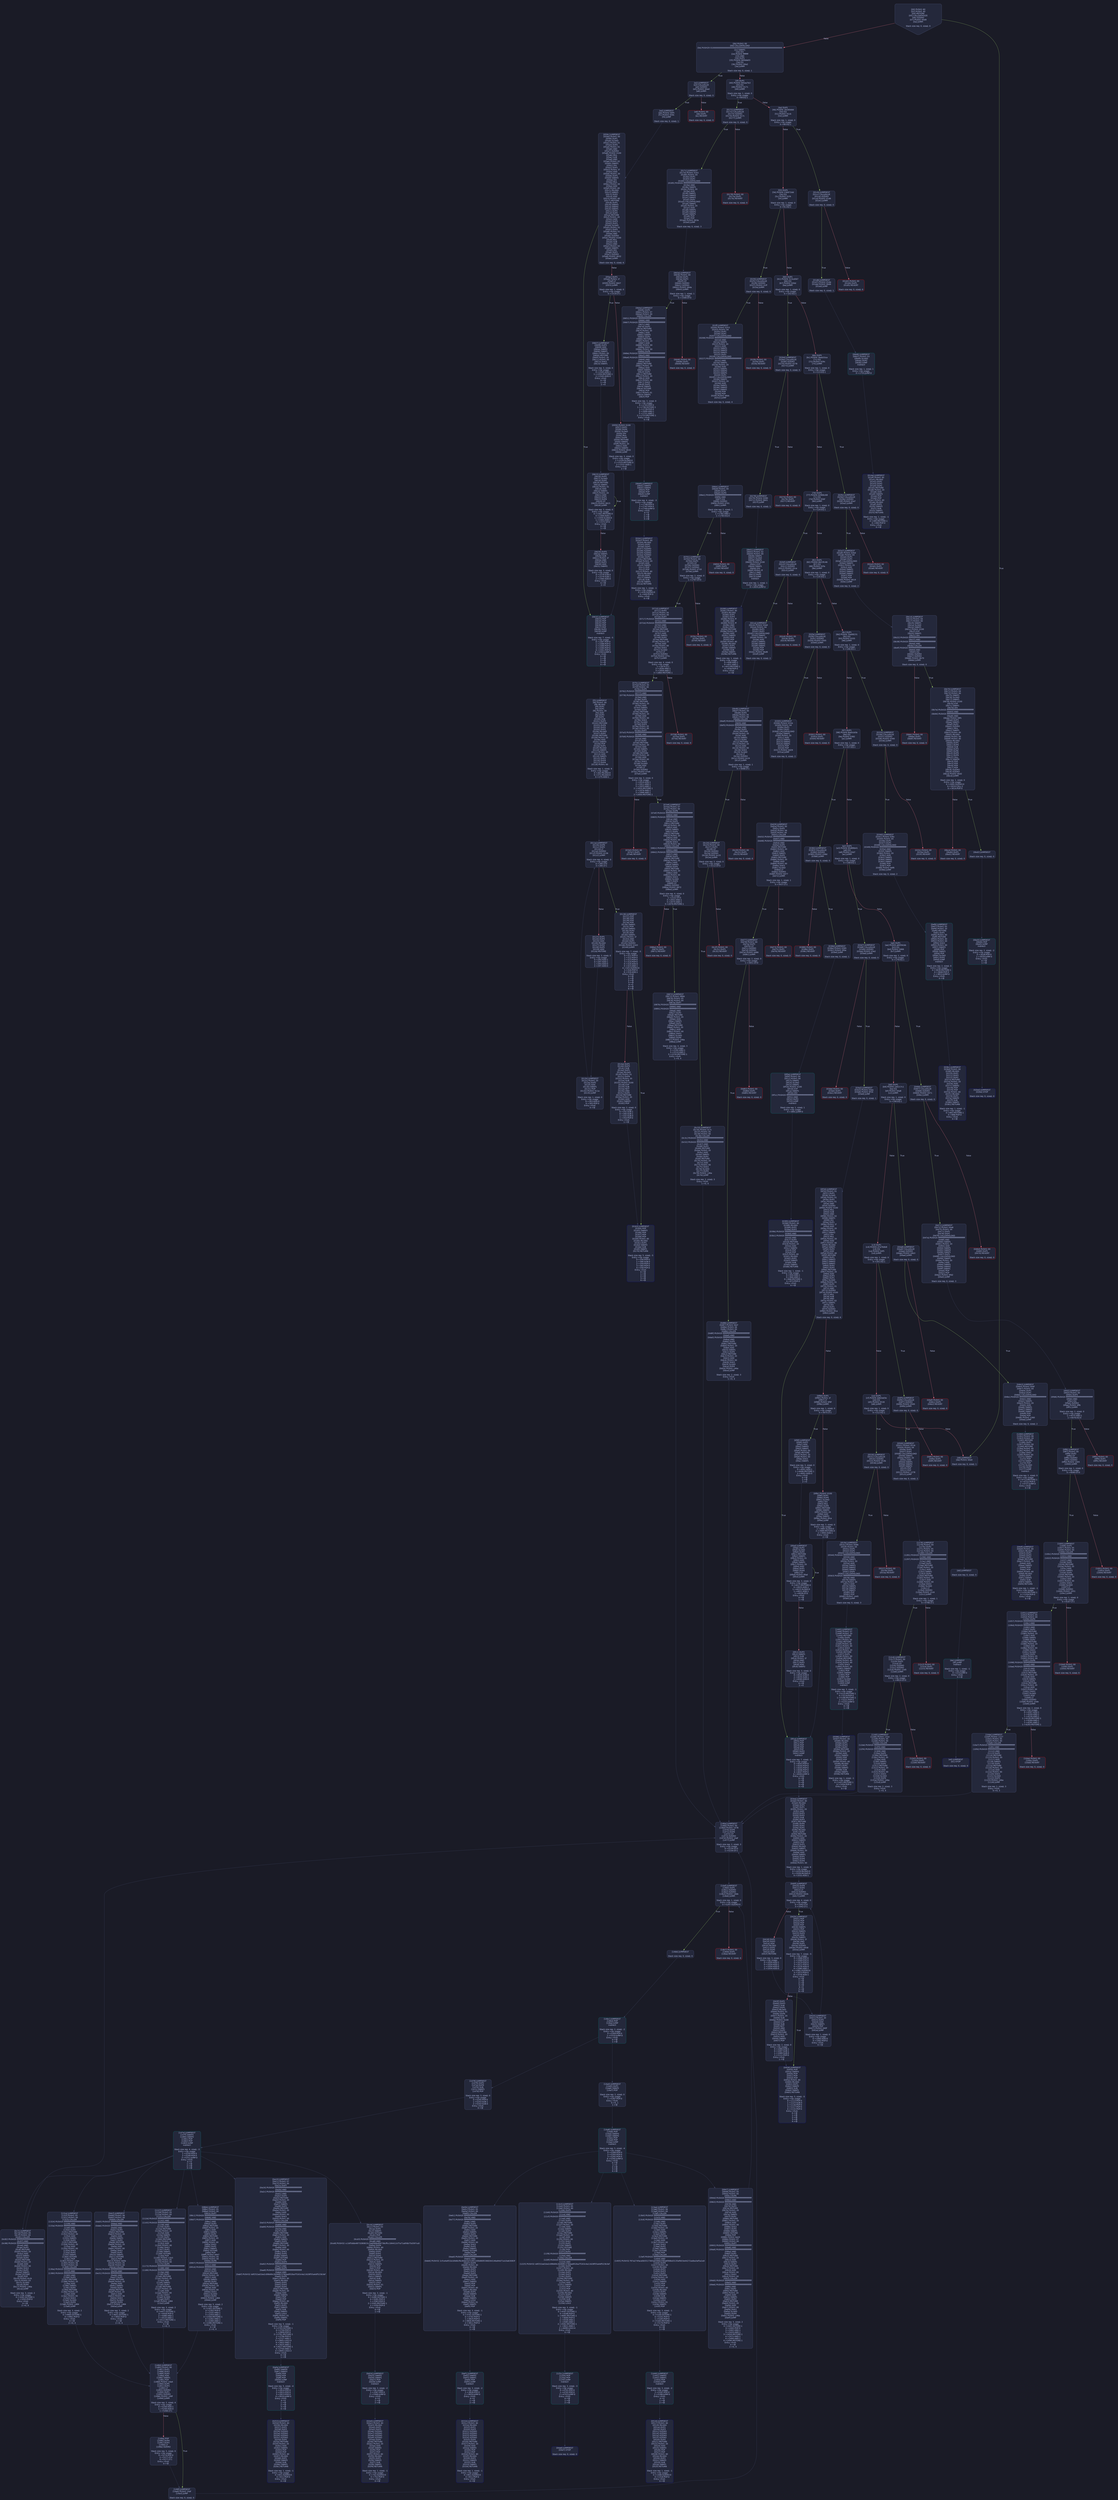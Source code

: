 digraph G {
    node [shape=box, style="filled, rounded", color="#565f89", fontcolor="#c0caf5", fontname="Helvetica", fillcolor="#24283b"];
    edge [color="#414868", fontcolor="#c0caf5", fontname="Helvetica"];
    bgcolor="#1a1b26";
    0 [ label = "[00] PUSH1 60
[02] PUSH1 40
[04] MSTORE
[05] CALLDATASIZE
[06] ISZERO
[07] PUSH2 00d9
[0a] JUMPI

Stack size req: 0, sizeΔ: 0
" shape = invhouse]
    1 [ label = "[0b] PUSH1 00
[0d] CALLDATALOAD
[0e] PUSH29 0100000000000000000000000000000000000000000000000000000000
[2c] SWAP1
[2d] DIV
[2e] PUSH4 ffffffff
[33] AND
[34] DUP1
[35] PUSH4 06fdde03
[3a] EQ
[3b] PUSH2 00e2
[3e] JUMPI

Stack size req: 0, sizeΔ: 1
"]
    2 [ label = "[3f] DUP1
[40] PUSH4 095ea7b3
[45] EQ
[46] PUSH2 0171
[49] JUMPI

Stack size req: 1, sizeΔ: 0
Entry->Op usage:
	0->69:EQ:1
"]
    3 [ label = "[4a] DUP1
[4b] PUSH4 18160ddd
[50] EQ
[51] PUSH2 01cb
[54] JUMPI

Stack size req: 1, sizeΔ: 0
Entry->Op usage:
	0->80:EQ:1
"]
    4 [ label = "[55] DUP1
[56] PUSH4 23b872dd
[5b] EQ
[5c] PUSH2 01f4
[5f] JUMPI

Stack size req: 1, sizeΔ: 0
Entry->Op usage:
	0->91:EQ:1
"]
    5 [ label = "[60] DUP1
[61] PUSH4 313ce567
[66] EQ
[67] PUSH2 026d
[6a] JUMPI

Stack size req: 1, sizeΔ: 0
Entry->Op usage:
	0->102:EQ:1
"]
    6 [ label = "[6b] DUP1
[6c] PUSH4 3bed33ce
[71] EQ
[72] PUSH2 029c
[75] JUMPI

Stack size req: 1, sizeΔ: 0
Entry->Op usage:
	0->113:EQ:1
"]
    7 [ label = "[76] DUP1
[77] PUSH4 42966c68
[7c] EQ
[7d] PUSH2 02bf
[80] JUMPI

Stack size req: 1, sizeΔ: 0
Entry->Op usage:
	0->124:EQ:1
"]
    8 [ label = "[81] DUP1
[82] PUSH4 6623fc46
[87] EQ
[88] PUSH2 02fa
[8b] JUMPI

Stack size req: 1, sizeΔ: 0
Entry->Op usage:
	0->135:EQ:1
"]
    9 [ label = "[8c] DUP1
[8d] PUSH4 70a08231
[92] EQ
[93] PUSH2 0335
[96] JUMPI

Stack size req: 1, sizeΔ: 0
Entry->Op usage:
	0->146:EQ:1
"]
    10 [ label = "[97] DUP1
[98] PUSH4 8da5cb5b
[9d] EQ
[9e] PUSH2 0382
[a1] JUMPI

Stack size req: 1, sizeΔ: 0
Entry->Op usage:
	0->157:EQ:1
"]
    11 [ label = "[a2] DUP1
[a3] PUSH4 95d89b41
[a8] EQ
[a9] PUSH2 03d7
[ac] JUMPI

Stack size req: 1, sizeΔ: 0
Entry->Op usage:
	0->168:EQ:1
"]
    12 [ label = "[ad] DUP1
[ae] PUSH4 a9059cbb
[b3] EQ
[b4] PUSH2 0466
[b7] JUMPI

Stack size req: 1, sizeΔ: 0
Entry->Op usage:
	0->179:EQ:1
"]
    13 [ label = "[b8] DUP1
[b9] PUSH4 cd4217c1
[be] EQ
[bf] PUSH2 04a8
[c2] JUMPI

Stack size req: 1, sizeΔ: 0
Entry->Op usage:
	0->190:EQ:1
"]
    14 [ label = "[c3] DUP1
[c4] PUSH4 d7a78db8
[c9] EQ
[ca] PUSH2 04f5
[cd] JUMPI

Stack size req: 1, sizeΔ: 0
Entry->Op usage:
	0->201:EQ:1
"]
    15 [ label = "[ce] DUP1
[cf] PUSH4 dd62ed3e
[d4] EQ
[d5] PUSH2 0530
[d8] JUMPI

Stack size req: 1, sizeΔ: 0
Entry->Op usage:
	0->212:EQ:1
"]
    16 [ label = "[d9] JUMPDEST
[da] PUSH2 00e0

Stack size req: 0, sizeΔ: 1
"]
    17 [ label = "[dd] JUMPDEST

Stack size req: 0, sizeΔ: 0
"]
    18 [ label = "[de] JUMPDEST
[df] JUMP
Indirect!

Stack size req: 1, sizeΔ: -1
Entry->Op usage:
	0->223:JUMP:0
Entry->Exit:
	0->😵
" color = "teal"]
    19 [ label = "[e0] JUMPDEST
[e1] STOP

Stack size req: 0, sizeΔ: 0
" color = "darkblue"]
    20 [ label = "[e2] JUMPDEST
[e3] CALLVALUE
[e4] ISZERO
[e5] PUSH2 00ed
[e8] JUMPI

Stack size req: 0, sizeΔ: 0
"]
    21 [ label = "[e9] PUSH1 00
[eb] DUP1
[ec] REVERT

Stack size req: 0, sizeΔ: 0
" color = "red"]
    22 [ label = "[ed] JUMPDEST
[ee] PUSH2 00f5
[f1] PUSH2 059c
[f4] JUMP

Stack size req: 0, sizeΔ: 1
"]
    23 [ label = "[f5] JUMPDEST
[f6] PUSH1 40
[f8] MLOAD
[f9] DUP1
[fa] DUP1
[fb] PUSH1 20
[fd] ADD
[fe] DUP3
[ff] DUP2
[0100] SUB
[0101] DUP3
[0102] MSTORE
[0103] DUP4
[0104] DUP2
[0105] DUP2
[0106] MLOAD
[0107] DUP2
[0108] MSTORE
[0109] PUSH1 20
[010b] ADD
[010c] SWAP2
[010d] POP
[010e] DUP1
[010f] MLOAD
[0110] SWAP1
[0111] PUSH1 20
[0113] ADD
[0114] SWAP1
[0115] DUP1
[0116] DUP4
[0117] DUP4
[0118] PUSH1 00

Stack size req: 1, sizeΔ: 9
Entry->Op usage:
	0->262:MLOAD:0
	0->271:MLOAD:0
	0->275:ADD:1
"]
    24 [ label = "[011a] JUMPDEST
[011b] DUP4
[011c] DUP2
[011d] LT
[011e] ISZERO
[011f] PUSH2 0136
[0122] JUMPI

Stack size req: 4, sizeΔ: 0
Entry->Op usage:
	0->285:LT:0
	3->285:LT:1
"]
    25 [ label = "[0123] DUP1
[0124] DUP3
[0125] ADD
[0126] MLOAD
[0127] DUP2
[0128] DUP5
[0129] ADD
[012a] MSTORE

Stack size req: 3, sizeΔ: 0
Entry->Op usage:
	0->293:ADD:1
	0->297:ADD:1
	1->293:ADD:0
	2->297:ADD:0
"]
    26 [ label = "[012b] JUMPDEST
[012c] PUSH1 20
[012e] DUP2
[012f] ADD
[0130] SWAP1
[0131] POP
[0132] PUSH2 011a
[0135] JUMP

Stack size req: 1, sizeΔ: 0
Entry->Op usage:
	0->303:ADD:0
	0->305:POP:0
Entry->Exit:
	0->😵
"]
    27 [ label = "[0136] JUMPDEST
[0137] POP
[0138] POP
[0139] POP
[013a] POP
[013b] SWAP1
[013c] POP
[013d] SWAP1
[013e] DUP2
[013f] ADD
[0140] SWAP1
[0141] PUSH1 1f
[0143] AND
[0144] DUP1
[0145] ISZERO
[0146] PUSH2 0163
[0149] JUMPI

Stack size req: 7, sizeΔ: -5
Entry->Op usage:
	0->311:POP:0
	1->312:POP:0
	2->313:POP:0
	3->314:POP:0
	4->319:ADD:0
	4->323:AND:1
	4->325:ISZERO:0
	5->316:POP:0
	6->319:ADD:1
Entry->Exit:
	0->😵
	1->😵
	2->😵
	3->😵
	4->0
	5->😵
	6->😵
"]
    28 [ label = "[014a] DUP1
[014b] DUP3
[014c] SUB
[014d] DUP1
[014e] MLOAD
[014f] PUSH1 01
[0151] DUP4
[0152] PUSH1 20
[0154] SUB
[0155] PUSH2 0100
[0158] EXP
[0159] SUB
[015a] NOT
[015b] AND
[015c] DUP2
[015d] MSTORE
[015e] PUSH1 20
[0160] ADD
[0161] SWAP2
[0162] POP

Stack size req: 2, sizeΔ: 0
Entry->Op usage:
	0->332:SUB:1
	0->340:SUB:1
	1->332:SUB:0
	1->354:POP:0
Entry->Exit:
	1->😵
"]
    29 [ label = "[0163] JUMPDEST
[0164] POP
[0165] SWAP3
[0166] POP
[0167] POP
[0168] POP
[0169] PUSH1 40
[016b] MLOAD
[016c] DUP1
[016d] SWAP2
[016e] SUB
[016f] SWAP1
[0170] RETURN

Stack size req: 5, sizeΔ: -5
Entry->Op usage:
	0->356:POP:0
	1->366:SUB:0
	2->359:POP:0
	3->360:POP:0
	4->358:POP:0
Entry->Exit:
	0->😵
	1->😵
	2->😵
	3->😵
	4->😵
" color = "darkblue"]
    30 [ label = "[0171] JUMPDEST
[0172] CALLVALUE
[0173] ISZERO
[0174] PUSH2 017c
[0177] JUMPI

Stack size req: 0, sizeΔ: 0
"]
    31 [ label = "[0178] PUSH1 00
[017a] DUP1
[017b] REVERT

Stack size req: 0, sizeΔ: 0
" color = "red"]
    32 [ label = "[017c] JUMPDEST
[017d] PUSH2 01b1
[0180] PUSH1 04
[0182] DUP1
[0183] DUP1
[0184] CALLDATALOAD
[0185] PUSH20 ffffffffffffffffffffffffffffffffffffffff
[019a] AND
[019b] SWAP1
[019c] PUSH1 20
[019e] ADD
[019f] SWAP1
[01a0] SWAP2
[01a1] SWAP1
[01a2] DUP1
[01a3] CALLDATALOAD
[01a4] SWAP1
[01a5] PUSH1 20
[01a7] ADD
[01a8] SWAP1
[01a9] SWAP2
[01aa] SWAP1
[01ab] POP
[01ac] POP
[01ad] PUSH2 063a
[01b0] JUMP

Stack size req: 0, sizeΔ: 3
"]
    33 [ label = "[01b1] JUMPDEST
[01b2] PUSH1 40
[01b4] MLOAD
[01b5] DUP1
[01b6] DUP3
[01b7] ISZERO
[01b8] ISZERO
[01b9] ISZERO
[01ba] ISZERO
[01bb] DUP2
[01bc] MSTORE
[01bd] PUSH1 20
[01bf] ADD
[01c0] SWAP2
[01c1] POP
[01c2] POP
[01c3] PUSH1 40
[01c5] MLOAD
[01c6] DUP1
[01c7] SWAP2
[01c8] SUB
[01c9] SWAP1
[01ca] RETURN

Stack size req: 1, sizeΔ: -1
Entry->Op usage:
	0->439:ISZERO:0
	0->449:POP:0
Entry->Exit:
	0->😵
" color = "darkblue"]
    34 [ label = "[01cb] JUMPDEST
[01cc] CALLVALUE
[01cd] ISZERO
[01ce] PUSH2 01d6
[01d1] JUMPI

Stack size req: 0, sizeΔ: 0
"]
    35 [ label = "[01d2] PUSH1 00
[01d4] DUP1
[01d5] REVERT

Stack size req: 0, sizeΔ: 0
" color = "red"]
    36 [ label = "[01d6] JUMPDEST
[01d7] PUSH2 01de
[01da] PUSH2 06d6
[01dd] JUMP

Stack size req: 0, sizeΔ: 1
"]
    37 [ label = "[01de] JUMPDEST
[01df] PUSH1 40
[01e1] MLOAD
[01e2] DUP1
[01e3] DUP3
[01e4] DUP2
[01e5] MSTORE
[01e6] PUSH1 20
[01e8] ADD
[01e9] SWAP2
[01ea] POP
[01eb] POP
[01ec] PUSH1 40
[01ee] MLOAD
[01ef] DUP1
[01f0] SWAP2
[01f1] SUB
[01f2] SWAP1
[01f3] RETURN

Stack size req: 1, sizeΔ: -1
Entry->Op usage:
	0->485:MSTORE:1
	0->490:POP:0
Entry->Exit:
	0->😵
" color = "darkblue"]
    38 [ label = "[01f4] JUMPDEST
[01f5] CALLVALUE
[01f6] ISZERO
[01f7] PUSH2 01ff
[01fa] JUMPI

Stack size req: 0, sizeΔ: 0
"]
    39 [ label = "[01fb] PUSH1 00
[01fd] DUP1
[01fe] REVERT

Stack size req: 0, sizeΔ: 0
" color = "red"]
    40 [ label = "[01ff] JUMPDEST
[0200] PUSH2 0253
[0203] PUSH1 04
[0205] DUP1
[0206] DUP1
[0207] CALLDATALOAD
[0208] PUSH20 ffffffffffffffffffffffffffffffffffffffff
[021d] AND
[021e] SWAP1
[021f] PUSH1 20
[0221] ADD
[0222] SWAP1
[0223] SWAP2
[0224] SWAP1
[0225] DUP1
[0226] CALLDATALOAD
[0227] PUSH20 ffffffffffffffffffffffffffffffffffffffff
[023c] AND
[023d] SWAP1
[023e] PUSH1 20
[0240] ADD
[0241] SWAP1
[0242] SWAP2
[0243] SWAP1
[0244] DUP1
[0245] CALLDATALOAD
[0246] SWAP1
[0247] PUSH1 20
[0249] ADD
[024a] SWAP1
[024b] SWAP2
[024c] SWAP1
[024d] POP
[024e] POP
[024f] PUSH2 06dc
[0252] JUMP

Stack size req: 0, sizeΔ: 4
"]
    41 [ label = "[0253] JUMPDEST
[0254] PUSH1 40
[0256] MLOAD
[0257] DUP1
[0258] DUP3
[0259] ISZERO
[025a] ISZERO
[025b] ISZERO
[025c] ISZERO
[025d] DUP2
[025e] MSTORE
[025f] PUSH1 20
[0261] ADD
[0262] SWAP2
[0263] POP
[0264] POP
[0265] PUSH1 40
[0267] MLOAD
[0268] DUP1
[0269] SWAP2
[026a] SUB
[026b] SWAP1
[026c] RETURN

Stack size req: 1, sizeΔ: -1
Entry->Op usage:
	0->601:ISZERO:0
	0->611:POP:0
Entry->Exit:
	0->😵
" color = "darkblue"]
    42 [ label = "[026d] JUMPDEST
[026e] CALLVALUE
[026f] ISZERO
[0270] PUSH2 0278
[0273] JUMPI

Stack size req: 0, sizeΔ: 0
"]
    43 [ label = "[0274] PUSH1 00
[0276] DUP1
[0277] REVERT

Stack size req: 0, sizeΔ: 0
" color = "red"]
    44 [ label = "[0278] JUMPDEST
[0279] PUSH2 0280
[027c] PUSH2 0b01
[027f] JUMP

Stack size req: 0, sizeΔ: 1
"]
    45 [ label = "[0280] JUMPDEST
[0281] PUSH1 40
[0283] MLOAD
[0284] DUP1
[0285] DUP3
[0286] PUSH1 ff
[0288] AND
[0289] PUSH1 ff
[028b] AND
[028c] DUP2
[028d] MSTORE
[028e] PUSH1 20
[0290] ADD
[0291] SWAP2
[0292] POP
[0293] POP
[0294] PUSH1 40
[0296] MLOAD
[0297] DUP1
[0298] SWAP2
[0299] SUB
[029a] SWAP1
[029b] RETURN

Stack size req: 1, sizeΔ: -1
Entry->Op usage:
	0->648:AND:1
	0->651:AND:1
	0->653:MSTORE:1
	0->658:POP:0
Entry->Exit:
	0->😵
" color = "darkblue"]
    46 [ label = "[029c] JUMPDEST
[029d] CALLVALUE
[029e] ISZERO
[029f] PUSH2 02a7
[02a2] JUMPI

Stack size req: 0, sizeΔ: 0
"]
    47 [ label = "[02a3] PUSH1 00
[02a5] DUP1
[02a6] REVERT

Stack size req: 0, sizeΔ: 0
" color = "red"]
    48 [ label = "[02a7] JUMPDEST
[02a8] PUSH2 02bd
[02ab] PUSH1 04
[02ad] DUP1
[02ae] DUP1
[02af] CALLDATALOAD
[02b0] SWAP1
[02b1] PUSH1 20
[02b3] ADD
[02b4] SWAP1
[02b5] SWAP2
[02b6] SWAP1
[02b7] POP
[02b8] POP
[02b9] PUSH2 0b14
[02bc] JUMP

Stack size req: 0, sizeΔ: 2
"]
    49 [ label = "[02bd] JUMPDEST
[02be] STOP

Stack size req: 0, sizeΔ: 0
" color = "darkblue"]
    50 [ label = "[02bf] JUMPDEST
[02c0] CALLVALUE
[02c1] ISZERO
[02c2] PUSH2 02ca
[02c5] JUMPI

Stack size req: 0, sizeΔ: 0
"]
    51 [ label = "[02c6] PUSH1 00
[02c8] DUP1
[02c9] REVERT

Stack size req: 0, sizeΔ: 0
" color = "red"]
    52 [ label = "[02ca] JUMPDEST
[02cb] PUSH2 02e0
[02ce] PUSH1 04
[02d0] DUP1
[02d1] DUP1
[02d2] CALLDATALOAD
[02d3] SWAP1
[02d4] PUSH1 20
[02d6] ADD
[02d7] SWAP1
[02d8] SWAP2
[02d9] SWAP1
[02da] POP
[02db] POP
[02dc] PUSH2 0bd6
[02df] JUMP

Stack size req: 0, sizeΔ: 2
"]
    53 [ label = "[02e0] JUMPDEST
[02e1] PUSH1 40
[02e3] MLOAD
[02e4] DUP1
[02e5] DUP3
[02e6] ISZERO
[02e7] ISZERO
[02e8] ISZERO
[02e9] ISZERO
[02ea] DUP2
[02eb] MSTORE
[02ec] PUSH1 20
[02ee] ADD
[02ef] SWAP2
[02f0] POP
[02f1] POP
[02f2] PUSH1 40
[02f4] MLOAD
[02f5] DUP1
[02f6] SWAP2
[02f7] SUB
[02f8] SWAP1
[02f9] RETURN

Stack size req: 1, sizeΔ: -1
Entry->Op usage:
	0->742:ISZERO:0
	0->752:POP:0
Entry->Exit:
	0->😵
" color = "darkblue"]
    54 [ label = "[02fa] JUMPDEST
[02fb] CALLVALUE
[02fc] ISZERO
[02fd] PUSH2 0305
[0300] JUMPI

Stack size req: 0, sizeΔ: 0
"]
    55 [ label = "[0301] PUSH1 00
[0303] DUP1
[0304] REVERT

Stack size req: 0, sizeΔ: 0
" color = "red"]
    56 [ label = "[0305] JUMPDEST
[0306] PUSH2 031b
[0309] PUSH1 04
[030b] DUP1
[030c] DUP1
[030d] CALLDATALOAD
[030e] SWAP1
[030f] PUSH1 20
[0311] ADD
[0312] SWAP1
[0313] SWAP2
[0314] SWAP1
[0315] POP
[0316] POP
[0317] PUSH2 0d29
[031a] JUMP

Stack size req: 0, sizeΔ: 2
"]
    57 [ label = "[031b] JUMPDEST
[031c] PUSH1 40
[031e] MLOAD
[031f] DUP1
[0320] DUP3
[0321] ISZERO
[0322] ISZERO
[0323] ISZERO
[0324] ISZERO
[0325] DUP2
[0326] MSTORE
[0327] PUSH1 20
[0329] ADD
[032a] SWAP2
[032b] POP
[032c] POP
[032d] PUSH1 40
[032f] MLOAD
[0330] DUP1
[0331] SWAP2
[0332] SUB
[0333] SWAP1
[0334] RETURN

Stack size req: 1, sizeΔ: -1
Entry->Op usage:
	0->801:ISZERO:0
	0->811:POP:0
Entry->Exit:
	0->😵
" color = "darkblue"]
    58 [ label = "[0335] JUMPDEST
[0336] CALLVALUE
[0337] ISZERO
[0338] PUSH2 0340
[033b] JUMPI

Stack size req: 0, sizeΔ: 0
"]
    59 [ label = "[033c] PUSH1 00
[033e] DUP1
[033f] REVERT

Stack size req: 0, sizeΔ: 0
" color = "red"]
    60 [ label = "[0340] JUMPDEST
[0341] PUSH2 036c
[0344] PUSH1 04
[0346] DUP1
[0347] DUP1
[0348] CALLDATALOAD
[0349] PUSH20 ffffffffffffffffffffffffffffffffffffffff
[035e] AND
[035f] SWAP1
[0360] PUSH1 20
[0362] ADD
[0363] SWAP1
[0364] SWAP2
[0365] SWAP1
[0366] POP
[0367] POP
[0368] PUSH2 0ef6
[036b] JUMP

Stack size req: 0, sizeΔ: 2
"]
    61 [ label = "[036c] JUMPDEST
[036d] PUSH1 40
[036f] MLOAD
[0370] DUP1
[0371] DUP3
[0372] DUP2
[0373] MSTORE
[0374] PUSH1 20
[0376] ADD
[0377] SWAP2
[0378] POP
[0379] POP
[037a] PUSH1 40
[037c] MLOAD
[037d] DUP1
[037e] SWAP2
[037f] SUB
[0380] SWAP1
[0381] RETURN

Stack size req: 1, sizeΔ: -1
Entry->Op usage:
	0->883:MSTORE:1
	0->888:POP:0
Entry->Exit:
	0->😵
" color = "darkblue"]
    62 [ label = "[0382] JUMPDEST
[0383] CALLVALUE
[0384] ISZERO
[0385] PUSH2 038d
[0388] JUMPI

Stack size req: 0, sizeΔ: 0
"]
    63 [ label = "[0389] PUSH1 00
[038b] DUP1
[038c] REVERT

Stack size req: 0, sizeΔ: 0
" color = "red"]
    64 [ label = "[038d] JUMPDEST
[038e] PUSH2 0395
[0391] PUSH2 0f0e
[0394] JUMP

Stack size req: 0, sizeΔ: 1
"]
    65 [ label = "[0395] JUMPDEST
[0396] PUSH1 40
[0398] MLOAD
[0399] DUP1
[039a] DUP3
[039b] PUSH20 ffffffffffffffffffffffffffffffffffffffff
[03b0] AND
[03b1] PUSH20 ffffffffffffffffffffffffffffffffffffffff
[03c6] AND
[03c7] DUP2
[03c8] MSTORE
[03c9] PUSH1 20
[03cb] ADD
[03cc] SWAP2
[03cd] POP
[03ce] POP
[03cf] PUSH1 40
[03d1] MLOAD
[03d2] DUP1
[03d3] SWAP2
[03d4] SUB
[03d5] SWAP1
[03d6] RETURN

Stack size req: 1, sizeΔ: -1
Entry->Op usage:
	0->944:AND:1
	0->966:AND:1
	0->968:MSTORE:1
	0->973:POP:0
Entry->Exit:
	0->😵
" color = "darkblue"]
    66 [ label = "[03d7] JUMPDEST
[03d8] CALLVALUE
[03d9] ISZERO
[03da] PUSH2 03e2
[03dd] JUMPI

Stack size req: 0, sizeΔ: 0
"]
    67 [ label = "[03de] PUSH1 00
[03e0] DUP1
[03e1] REVERT

Stack size req: 0, sizeΔ: 0
" color = "red"]
    68 [ label = "[03e2] JUMPDEST
[03e3] PUSH2 03ea
[03e6] PUSH2 0f34
[03e9] JUMP

Stack size req: 0, sizeΔ: 1
"]
    69 [ label = "[03ea] JUMPDEST
[03eb] PUSH1 40
[03ed] MLOAD
[03ee] DUP1
[03ef] DUP1
[03f0] PUSH1 20
[03f2] ADD
[03f3] DUP3
[03f4] DUP2
[03f5] SUB
[03f6] DUP3
[03f7] MSTORE
[03f8] DUP4
[03f9] DUP2
[03fa] DUP2
[03fb] MLOAD
[03fc] DUP2
[03fd] MSTORE
[03fe] PUSH1 20
[0400] ADD
[0401] SWAP2
[0402] POP
[0403] DUP1
[0404] MLOAD
[0405] SWAP1
[0406] PUSH1 20
[0408] ADD
[0409] SWAP1
[040a] DUP1
[040b] DUP4
[040c] DUP4
[040d] PUSH1 00

Stack size req: 1, sizeΔ: 9
Entry->Op usage:
	0->1019:MLOAD:0
	0->1028:MLOAD:0
	0->1032:ADD:1
"]
    70 [ label = "[040f] JUMPDEST
[0410] DUP4
[0411] DUP2
[0412] LT
[0413] ISZERO
[0414] PUSH2 042b
[0417] JUMPI

Stack size req: 4, sizeΔ: 0
Entry->Op usage:
	0->1042:LT:0
	3->1042:LT:1
"]
    71 [ label = "[0418] DUP1
[0419] DUP3
[041a] ADD
[041b] MLOAD
[041c] DUP2
[041d] DUP5
[041e] ADD
[041f] MSTORE

Stack size req: 3, sizeΔ: 0
Entry->Op usage:
	0->1050:ADD:1
	0->1054:ADD:1
	1->1050:ADD:0
	2->1054:ADD:0
"]
    72 [ label = "[0420] JUMPDEST
[0421] PUSH1 20
[0423] DUP2
[0424] ADD
[0425] SWAP1
[0426] POP
[0427] PUSH2 040f
[042a] JUMP

Stack size req: 1, sizeΔ: 0
Entry->Op usage:
	0->1060:ADD:0
	0->1062:POP:0
Entry->Exit:
	0->😵
"]
    73 [ label = "[042b] JUMPDEST
[042c] POP
[042d] POP
[042e] POP
[042f] POP
[0430] SWAP1
[0431] POP
[0432] SWAP1
[0433] DUP2
[0434] ADD
[0435] SWAP1
[0436] PUSH1 1f
[0438] AND
[0439] DUP1
[043a] ISZERO
[043b] PUSH2 0458
[043e] JUMPI

Stack size req: 7, sizeΔ: -5
Entry->Op usage:
	0->1068:POP:0
	1->1069:POP:0
	2->1070:POP:0
	3->1071:POP:0
	4->1076:ADD:0
	4->1080:AND:1
	4->1082:ISZERO:0
	5->1073:POP:0
	6->1076:ADD:1
Entry->Exit:
	0->😵
	1->😵
	2->😵
	3->😵
	4->0
	5->😵
	6->😵
"]
    74 [ label = "[043f] DUP1
[0440] DUP3
[0441] SUB
[0442] DUP1
[0443] MLOAD
[0444] PUSH1 01
[0446] DUP4
[0447] PUSH1 20
[0449] SUB
[044a] PUSH2 0100
[044d] EXP
[044e] SUB
[044f] NOT
[0450] AND
[0451] DUP2
[0452] MSTORE
[0453] PUSH1 20
[0455] ADD
[0456] SWAP2
[0457] POP

Stack size req: 2, sizeΔ: 0
Entry->Op usage:
	0->1089:SUB:1
	0->1097:SUB:1
	1->1089:SUB:0
	1->1111:POP:0
Entry->Exit:
	1->😵
"]
    75 [ label = "[0458] JUMPDEST
[0459] POP
[045a] SWAP3
[045b] POP
[045c] POP
[045d] POP
[045e] PUSH1 40
[0460] MLOAD
[0461] DUP1
[0462] SWAP2
[0463] SUB
[0464] SWAP1
[0465] RETURN

Stack size req: 5, sizeΔ: -5
Entry->Op usage:
	0->1113:POP:0
	1->1123:SUB:0
	2->1116:POP:0
	3->1117:POP:0
	4->1115:POP:0
Entry->Exit:
	0->😵
	1->😵
	2->😵
	3->😵
	4->😵
" color = "darkblue"]
    76 [ label = "[0466] JUMPDEST
[0467] CALLVALUE
[0468] ISZERO
[0469] PUSH2 0471
[046c] JUMPI

Stack size req: 0, sizeΔ: 0
"]
    77 [ label = "[046d] PUSH1 00
[046f] DUP1
[0470] REVERT

Stack size req: 0, sizeΔ: 0
" color = "red"]
    78 [ label = "[0471] JUMPDEST
[0472] PUSH2 04a6
[0475] PUSH1 04
[0477] DUP1
[0478] DUP1
[0479] CALLDATALOAD
[047a] PUSH20 ffffffffffffffffffffffffffffffffffffffff
[048f] AND
[0490] SWAP1
[0491] PUSH1 20
[0493] ADD
[0494] SWAP1
[0495] SWAP2
[0496] SWAP1
[0497] DUP1
[0498] CALLDATALOAD
[0499] SWAP1
[049a] PUSH1 20
[049c] ADD
[049d] SWAP1
[049e] SWAP2
[049f] SWAP1
[04a0] POP
[04a1] POP
[04a2] PUSH2 0fd2
[04a5] JUMP

Stack size req: 0, sizeΔ: 3
"]
    79 [ label = "[04a6] JUMPDEST
[04a7] STOP

Stack size req: 0, sizeΔ: 0
" color = "darkblue"]
    80 [ label = "[04a8] JUMPDEST
[04a9] CALLVALUE
[04aa] ISZERO
[04ab] PUSH2 04b3
[04ae] JUMPI

Stack size req: 0, sizeΔ: 0
"]
    81 [ label = "[04af] PUSH1 00
[04b1] DUP1
[04b2] REVERT

Stack size req: 0, sizeΔ: 0
" color = "red"]
    82 [ label = "[04b3] JUMPDEST
[04b4] PUSH2 04df
[04b7] PUSH1 04
[04b9] DUP1
[04ba] DUP1
[04bb] CALLDATALOAD
[04bc] PUSH20 ffffffffffffffffffffffffffffffffffffffff
[04d1] AND
[04d2] SWAP1
[04d3] PUSH1 20
[04d5] ADD
[04d6] SWAP1
[04d7] SWAP2
[04d8] SWAP1
[04d9] POP
[04da] POP
[04db] PUSH2 1260
[04de] JUMP

Stack size req: 0, sizeΔ: 2
"]
    83 [ label = "[04df] JUMPDEST
[04e0] PUSH1 40
[04e2] MLOAD
[04e3] DUP1
[04e4] DUP3
[04e5] DUP2
[04e6] MSTORE
[04e7] PUSH1 20
[04e9] ADD
[04ea] SWAP2
[04eb] POP
[04ec] POP
[04ed] PUSH1 40
[04ef] MLOAD
[04f0] DUP1
[04f1] SWAP2
[04f2] SUB
[04f3] SWAP1
[04f4] RETURN

Stack size req: 1, sizeΔ: -1
Entry->Op usage:
	0->1254:MSTORE:1
	0->1259:POP:0
Entry->Exit:
	0->😵
" color = "darkblue"]
    84 [ label = "[04f5] JUMPDEST
[04f6] CALLVALUE
[04f7] ISZERO
[04f8] PUSH2 0500
[04fb] JUMPI

Stack size req: 0, sizeΔ: 0
"]
    85 [ label = "[04fc] PUSH1 00
[04fe] DUP1
[04ff] REVERT

Stack size req: 0, sizeΔ: 0
" color = "red"]
    86 [ label = "[0500] JUMPDEST
[0501] PUSH2 0516
[0504] PUSH1 04
[0506] DUP1
[0507] DUP1
[0508] CALLDATALOAD
[0509] SWAP1
[050a] PUSH1 20
[050c] ADD
[050d] SWAP1
[050e] SWAP2
[050f] SWAP1
[0510] POP
[0511] POP
[0512] PUSH2 1278
[0515] JUMP

Stack size req: 0, sizeΔ: 2
"]
    87 [ label = "[0516] JUMPDEST
[0517] PUSH1 40
[0519] MLOAD
[051a] DUP1
[051b] DUP3
[051c] ISZERO
[051d] ISZERO
[051e] ISZERO
[051f] ISZERO
[0520] DUP2
[0521] MSTORE
[0522] PUSH1 20
[0524] ADD
[0525] SWAP2
[0526] POP
[0527] POP
[0528] PUSH1 40
[052a] MLOAD
[052b] DUP1
[052c] SWAP2
[052d] SUB
[052e] SWAP1
[052f] RETURN

Stack size req: 1, sizeΔ: -1
Entry->Op usage:
	0->1308:ISZERO:0
	0->1318:POP:0
Entry->Exit:
	0->😵
" color = "darkblue"]
    88 [ label = "[0530] JUMPDEST
[0531] CALLVALUE
[0532] ISZERO
[0533] PUSH2 053b
[0536] JUMPI

Stack size req: 0, sizeΔ: 0
"]
    89 [ label = "[0537] PUSH1 00
[0539] DUP1
[053a] REVERT

Stack size req: 0, sizeΔ: 0
" color = "red"]
    90 [ label = "[053b] JUMPDEST
[053c] PUSH2 0586
[053f] PUSH1 04
[0541] DUP1
[0542] DUP1
[0543] CALLDATALOAD
[0544] PUSH20 ffffffffffffffffffffffffffffffffffffffff
[0559] AND
[055a] SWAP1
[055b] PUSH1 20
[055d] ADD
[055e] SWAP1
[055f] SWAP2
[0560] SWAP1
[0561] DUP1
[0562] CALLDATALOAD
[0563] PUSH20 ffffffffffffffffffffffffffffffffffffffff
[0578] AND
[0579] SWAP1
[057a] PUSH1 20
[057c] ADD
[057d] SWAP1
[057e] SWAP2
[057f] SWAP1
[0580] POP
[0581] POP
[0582] PUSH2 1445
[0585] JUMP

Stack size req: 0, sizeΔ: 3
"]
    91 [ label = "[0586] JUMPDEST
[0587] PUSH1 40
[0589] MLOAD
[058a] DUP1
[058b] DUP3
[058c] DUP2
[058d] MSTORE
[058e] PUSH1 20
[0590] ADD
[0591] SWAP2
[0592] POP
[0593] POP
[0594] PUSH1 40
[0596] MLOAD
[0597] DUP1
[0598] SWAP2
[0599] SUB
[059a] SWAP1
[059b] RETURN

Stack size req: 1, sizeΔ: -1
Entry->Op usage:
	0->1421:MSTORE:1
	0->1426:POP:0
Entry->Exit:
	0->😵
" color = "darkblue"]
    92 [ label = "[059c] JUMPDEST
[059d] PUSH1 00
[059f] DUP1
[05a0] SLOAD
[05a1] PUSH1 01
[05a3] DUP2
[05a4] PUSH1 01
[05a6] AND
[05a7] ISZERO
[05a8] PUSH2 0100
[05ab] MUL
[05ac] SUB
[05ad] AND
[05ae] PUSH1 02
[05b0] SWAP1
[05b1] DIV
[05b2] DUP1
[05b3] PUSH1 1f
[05b5] ADD
[05b6] PUSH1 20
[05b8] DUP1
[05b9] SWAP2
[05ba] DIV
[05bb] MUL
[05bc] PUSH1 20
[05be] ADD
[05bf] PUSH1 40
[05c1] MLOAD
[05c2] SWAP1
[05c3] DUP2
[05c4] ADD
[05c5] PUSH1 40
[05c7] MSTORE
[05c8] DUP1
[05c9] SWAP3
[05ca] SWAP2
[05cb] SWAP1
[05cc] DUP2
[05cd] DUP2
[05ce] MSTORE
[05cf] PUSH1 20
[05d1] ADD
[05d2] DUP3
[05d3] DUP1
[05d4] SLOAD
[05d5] PUSH1 01
[05d7] DUP2
[05d8] PUSH1 01
[05da] AND
[05db] ISZERO
[05dc] PUSH2 0100
[05df] MUL
[05e0] SUB
[05e1] AND
[05e2] PUSH1 02
[05e4] SWAP1
[05e5] DIV
[05e6] DUP1
[05e7] ISZERO
[05e8] PUSH2 0632
[05eb] JUMPI

Stack size req: 0, sizeΔ: 6
"]
    93 [ label = "[05ec] DUP1
[05ed] PUSH1 1f
[05ef] LT
[05f0] PUSH2 0607
[05f3] JUMPI

Stack size req: 1, sizeΔ: 0
Entry->Op usage:
	0->1519:LT:1
"]
    94 [ label = "[05f4] PUSH2 0100
[05f7] DUP1
[05f8] DUP4
[05f9] SLOAD
[05fa] DIV
[05fb] MUL
[05fc] DUP4
[05fd] MSTORE
[05fe] SWAP2
[05ff] PUSH1 20
[0601] ADD
[0602] SWAP2
[0603] PUSH2 0632
[0606] JUMP

Stack size req: 3, sizeΔ: 0
Entry->Op usage:
	1->1529:SLOAD:0
	2->1533:MSTORE:0
	2->1537:ADD:1
Entry->Exit:
	2->😵
"]
    95 [ label = "[0607] JUMPDEST
[0608] DUP3
[0609] ADD
[060a] SWAP2
[060b] SWAP1
[060c] PUSH1 00
[060e] MSTORE
[060f] PUSH1 20
[0611] PUSH1 00
[0613] SHA3
[0614] SWAP1

Stack size req: 3, sizeΔ: 0
Entry->Op usage:
	0->1545:ADD:1
	1->1550:MSTORE:1
	2->1545:ADD:0
Entry->Exit:
	0->😵
	1->😵
	2->0
"]
    96 [ label = "[0615] JUMPDEST
[0616] DUP2
[0617] SLOAD
[0618] DUP2
[0619] MSTORE
[061a] SWAP1
[061b] PUSH1 01
[061d] ADD
[061e] SWAP1
[061f] PUSH1 20
[0621] ADD
[0622] DUP1
[0623] DUP4
[0624] GT
[0625] PUSH2 0615
[0628] JUMPI

Stack size req: 3, sizeΔ: 0
Entry->Op usage:
	0->1561:MSTORE:0
	0->1569:ADD:1
	1->1559:SLOAD:0
	1->1565:ADD:1
	2->1572:GT:0
Entry->Exit:
	0->😵
	1->😵
"]
    97 [ label = "[0629] DUP3
[062a] SWAP1
[062b] SUB
[062c] PUSH1 1f
[062e] AND
[062f] DUP3
[0630] ADD
[0631] SWAP2

Stack size req: 3, sizeΔ: 0
Entry->Op usage:
	0->1579:SUB:0
	2->1579:SUB:1
	2->1584:ADD:0
Entry->Exit:
	0->😵
	2->0
"]
    98 [ label = "[0632] JUMPDEST
[0633] POP
[0634] POP
[0635] POP
[0636] POP
[0637] POP
[0638] DUP2
[0639] JUMP
Indirect!

Stack size req: 7, sizeΔ: -5
Entry->Op usage:
	0->1587:POP:0
	1->1588:POP:0
	2->1589:POP:0
	3->1590:POP:0
	4->1591:POP:0
	6->1593:JUMP:0
Entry->Exit:
	0->😵
	1->😵
	2->😵
	3->😵
	4->😵
" color = "teal"]
    99 [ label = "[063a] JUMPDEST
[063b] PUSH1 00
[063d] DUP1
[063e] DUP3
[063f] GT
[0640] ISZERO
[0641] ISZERO
[0642] PUSH2 064a
[0645] JUMPI

Stack size req: 1, sizeΔ: 1
Entry->Op usage:
	0->1599:GT:0
"]
    100 [ label = "[0646] PUSH1 00
[0648] DUP1
[0649] REVERT

Stack size req: 0, sizeΔ: 0
" color = "red"]
    101 [ label = "[064a] JUMPDEST
[064b] DUP2
[064c] PUSH1 07
[064e] PUSH1 00
[0650] CALLER
[0651] PUSH20 ffffffffffffffffffffffffffffffffffffffff
[0666] AND
[0667] PUSH20 ffffffffffffffffffffffffffffffffffffffff
[067c] AND
[067d] DUP2
[067e] MSTORE
[067f] PUSH1 20
[0681] ADD
[0682] SWAP1
[0683] DUP2
[0684] MSTORE
[0685] PUSH1 20
[0687] ADD
[0688] PUSH1 00
[068a] SHA3
[068b] PUSH1 00
[068d] DUP6
[068e] PUSH20 ffffffffffffffffffffffffffffffffffffffff
[06a3] AND
[06a4] PUSH20 ffffffffffffffffffffffffffffffffffffffff
[06b9] AND
[06ba] DUP2
[06bb] MSTORE
[06bc] PUSH1 20
[06be] ADD
[06bf] SWAP1
[06c0] DUP2
[06c1] MSTORE
[06c2] PUSH1 20
[06c4] ADD
[06c5] PUSH1 00
[06c7] SHA3
[06c8] DUP2
[06c9] SWAP1
[06ca] SSTORE
[06cb] POP
[06cc] PUSH1 01
[06ce] SWAP1
[06cf] POP

Stack size req: 3, sizeΔ: 0
Entry->Op usage:
	0->1743:POP:0
	1->1738:SSTORE:1
	1->1739:POP:0
	2->1699:AND:1
	2->1721:AND:1
	2->1723:MSTORE:1
Entry->Exit:
	0->😵
"]
    102 [ label = "[06d0] JUMPDEST
[06d1] SWAP3
[06d2] SWAP2
[06d3] POP
[06d4] POP
[06d5] JUMP
Indirect!

Stack size req: 4, sizeΔ: -3
Entry->Op usage:
	1->1748:POP:0
	2->1747:POP:0
	3->1749:JUMP:0
Entry->Exit:
	0->0
	1->😵
	2->😵
	3->😵
" color = "teal"]
    103 [ label = "[06d6] JUMPDEST
[06d7] PUSH1 03
[06d9] SLOAD
[06da] DUP2
[06db] JUMP
Indirect!

Stack size req: 1, sizeΔ: 1
Entry->Op usage:
	0->1755:JUMP:0
" color = "teal"]
    104 [ label = "[06dc] JUMPDEST
[06dd] PUSH1 00
[06df] DUP1
[06e0] DUP4
[06e1] PUSH20 ffffffffffffffffffffffffffffffffffffffff
[06f6] AND
[06f7] EQ
[06f8] ISZERO
[06f9] PUSH2 0701
[06fc] JUMPI

Stack size req: 2, sizeΔ: 1
Entry->Op usage:
	1->1782:AND:1
	1->1783:EQ:0
"]
    105 [ label = "[06fd] PUSH1 00
[06ff] DUP1
[0700] REVERT

Stack size req: 0, sizeΔ: 0
" color = "red"]
    106 [ label = "[0701] JUMPDEST
[0702] PUSH1 00
[0704] DUP3
[0705] GT
[0706] ISZERO
[0707] ISZERO
[0708] PUSH2 0710
[070b] JUMPI

Stack size req: 2, sizeΔ: 0
Entry->Op usage:
	1->1797:GT:0
"]
    107 [ label = "[070c] PUSH1 00
[070e] DUP1
[070f] REVERT

Stack size req: 0, sizeΔ: 0
" color = "red"]
    108 [ label = "[0710] JUMPDEST
[0711] DUP2
[0712] PUSH1 05
[0714] PUSH1 00
[0716] DUP7
[0717] PUSH20 ffffffffffffffffffffffffffffffffffffffff
[072c] AND
[072d] PUSH20 ffffffffffffffffffffffffffffffffffffffff
[0742] AND
[0743] DUP2
[0744] MSTORE
[0745] PUSH1 20
[0747] ADD
[0748] SWAP1
[0749] DUP2
[074a] MSTORE
[074b] PUSH1 20
[074d] ADD
[074e] PUSH1 00
[0750] SHA3
[0751] SLOAD
[0752] LT
[0753] ISZERO
[0754] PUSH2 075c
[0757] JUMPI

Stack size req: 4, sizeΔ: 0
Entry->Op usage:
	1->1874:LT:1
	3->1836:AND:1
	3->1858:AND:1
	3->1860:MSTORE:1
"]
    109 [ label = "[0758] PUSH1 00
[075a] DUP1
[075b] REVERT

Stack size req: 0, sizeΔ: 0
" color = "red"]
    110 [ label = "[075c] JUMPDEST
[075d] PUSH1 05
[075f] PUSH1 00
[0761] DUP5
[0762] PUSH20 ffffffffffffffffffffffffffffffffffffffff
[0777] AND
[0778] PUSH20 ffffffffffffffffffffffffffffffffffffffff
[078d] AND
[078e] DUP2
[078f] MSTORE
[0790] PUSH1 20
[0792] ADD
[0793] SWAP1
[0794] DUP2
[0795] MSTORE
[0796] PUSH1 20
[0798] ADD
[0799] PUSH1 00
[079b] SHA3
[079c] SLOAD
[079d] DUP3
[079e] PUSH1 05
[07a0] PUSH1 00
[07a2] DUP7
[07a3] PUSH20 ffffffffffffffffffffffffffffffffffffffff
[07b8] AND
[07b9] PUSH20 ffffffffffffffffffffffffffffffffffffffff
[07ce] AND
[07cf] DUP2
[07d0] MSTORE
[07d1] PUSH1 20
[07d3] ADD
[07d4] SWAP1
[07d5] DUP2
[07d6] MSTORE
[07d7] PUSH1 20
[07d9] ADD
[07da] PUSH1 00
[07dc] SHA3
[07dd] SLOAD
[07de] ADD
[07df] LT
[07e0] ISZERO
[07e1] PUSH2 07e9
[07e4] JUMPI

Stack size req: 3, sizeΔ: 0
Entry->Op usage:
	1->2014:ADD:1
	2->1911:AND:1
	2->1933:AND:1
	2->1935:MSTORE:1
	2->1976:AND:1
	2->1998:AND:1
	2->2000:MSTORE:1
"]
    111 [ label = "[07e5] PUSH1 00
[07e7] DUP1
[07e8] REVERT

Stack size req: 0, sizeΔ: 0
" color = "red"]
    112 [ label = "[07e9] JUMPDEST
[07ea] PUSH1 07
[07ec] PUSH1 00
[07ee] DUP6
[07ef] PUSH20 ffffffffffffffffffffffffffffffffffffffff
[0804] AND
[0805] PUSH20 ffffffffffffffffffffffffffffffffffffffff
[081a] AND
[081b] DUP2
[081c] MSTORE
[081d] PUSH1 20
[081f] ADD
[0820] SWAP1
[0821] DUP2
[0822] MSTORE
[0823] PUSH1 20
[0825] ADD
[0826] PUSH1 00
[0828] SHA3
[0829] PUSH1 00
[082b] CALLER
[082c] PUSH20 ffffffffffffffffffffffffffffffffffffffff
[0841] AND
[0842] PUSH20 ffffffffffffffffffffffffffffffffffffffff
[0857] AND
[0858] DUP2
[0859] MSTORE
[085a] PUSH1 20
[085c] ADD
[085d] SWAP1
[085e] DUP2
[085f] MSTORE
[0860] PUSH1 20
[0862] ADD
[0863] PUSH1 00
[0865] SHA3
[0866] SLOAD
[0867] DUP3
[0868] GT
[0869] ISZERO
[086a] PUSH2 0872
[086d] JUMPI

Stack size req: 4, sizeΔ: 0
Entry->Op usage:
	1->2152:GT:0
	3->2052:AND:1
	3->2074:AND:1
	3->2076:MSTORE:1
"]
    113 [ label = "[086e] PUSH1 00
[0870] DUP1
[0871] REVERT

Stack size req: 0, sizeΔ: 0
" color = "red"]
    114 [ label = "[0872] JUMPDEST
[0873] PUSH2 08bb
[0876] PUSH1 05
[0878] PUSH1 00
[087a] DUP7
[087b] PUSH20 ffffffffffffffffffffffffffffffffffffffff
[0890] AND
[0891] PUSH20 ffffffffffffffffffffffffffffffffffffffff
[08a6] AND
[08a7] DUP2
[08a8] MSTORE
[08a9] PUSH1 20
[08ab] ADD
[08ac] SWAP1
[08ad] DUP2
[08ae] MSTORE
[08af] PUSH1 20
[08b1] ADD
[08b2] PUSH1 00
[08b4] SHA3
[08b5] SLOAD
[08b6] DUP4
[08b7] PUSH2 146a
[08ba] JUMP

Stack size req: 4, sizeΔ: 3
Entry->Op usage:
	3->2192:AND:1
	3->2214:AND:1
	3->2216:MSTORE:1
Entry->Exit:
	1->0, 4
"]
    115 [ label = "[08bb] JUMPDEST
[08bc] PUSH1 05
[08be] PUSH1 00
[08c0] DUP7
[08c1] PUSH20 ffffffffffffffffffffffffffffffffffffffff
[08d6] AND
[08d7] PUSH20 ffffffffffffffffffffffffffffffffffffffff
[08ec] AND
[08ed] DUP2
[08ee] MSTORE
[08ef] PUSH1 20
[08f1] ADD
[08f2] SWAP1
[08f3] DUP2
[08f4] MSTORE
[08f5] PUSH1 20
[08f7] ADD
[08f8] PUSH1 00
[08fa] SHA3
[08fb] DUP2
[08fc] SWAP1
[08fd] SSTORE
[08fe] POP
[08ff] PUSH2 0947
[0902] PUSH1 05
[0904] PUSH1 00
[0906] DUP6
[0907] PUSH20 ffffffffffffffffffffffffffffffffffffffff
[091c] AND
[091d] PUSH20 ffffffffffffffffffffffffffffffffffffffff
[0932] AND
[0933] DUP2
[0934] MSTORE
[0935] PUSH1 20
[0937] ADD
[0938] SWAP1
[0939] DUP2
[093a] MSTORE
[093b] PUSH1 20
[093d] ADD
[093e] PUSH1 00
[0940] SHA3
[0941] SLOAD
[0942] DUP4
[0943] PUSH2 1484
[0946] JUMP

Stack size req: 5, sizeΔ: 2
Entry->Op usage:
	0->2301:SSTORE:1
	0->2302:POP:0
	3->2332:AND:1
	3->2354:AND:1
	3->2356:MSTORE:1
	4->2262:AND:1
	4->2284:AND:1
	4->2286:MSTORE:1
Entry->Exit:
	0->😵
	2->0, 4
"]
    116 [ label = "[0947] JUMPDEST
[0948] PUSH1 05
[094a] PUSH1 00
[094c] DUP6
[094d] PUSH20 ffffffffffffffffffffffffffffffffffffffff
[0962] AND
[0963] PUSH20 ffffffffffffffffffffffffffffffffffffffff
[0978] AND
[0979] DUP2
[097a] MSTORE
[097b] PUSH1 20
[097d] ADD
[097e] SWAP1
[097f] DUP2
[0980] MSTORE
[0981] PUSH1 20
[0983] ADD
[0984] PUSH1 00
[0986] SHA3
[0987] DUP2
[0988] SWAP1
[0989] SSTORE
[098a] POP
[098b] PUSH2 0a10
[098e] PUSH1 07
[0990] PUSH1 00
[0992] DUP7
[0993] PUSH20 ffffffffffffffffffffffffffffffffffffffff
[09a8] AND
[09a9] PUSH20 ffffffffffffffffffffffffffffffffffffffff
[09be] AND
[09bf] DUP2
[09c0] MSTORE
[09c1] PUSH1 20
[09c3] ADD
[09c4] SWAP1
[09c5] DUP2
[09c6] MSTORE
[09c7] PUSH1 20
[09c9] ADD
[09ca] PUSH1 00
[09cc] SHA3
[09cd] PUSH1 00
[09cf] CALLER
[09d0] PUSH20 ffffffffffffffffffffffffffffffffffffffff
[09e5] AND
[09e6] PUSH20 ffffffffffffffffffffffffffffffffffffffff
[09fb] AND
[09fc] DUP2
[09fd] MSTORE
[09fe] PUSH1 20
[0a00] ADD
[0a01] SWAP1
[0a02] DUP2
[0a03] MSTORE
[0a04] PUSH1 20
[0a06] ADD
[0a07] PUSH1 00
[0a09] SHA3
[0a0a] SLOAD
[0a0b] DUP4
[0a0c] PUSH2 146a
[0a0f] JUMP

Stack size req: 5, sizeΔ: 2
Entry->Op usage:
	0->2441:SSTORE:1
	0->2442:POP:0
	3->2402:AND:1
	3->2424:AND:1
	3->2426:MSTORE:1
	4->2472:AND:1
	4->2494:AND:1
	4->2496:MSTORE:1
Entry->Exit:
	0->😵
	2->0, 4
"]
    117 [ label = "[0a10] JUMPDEST
[0a11] PUSH1 07
[0a13] PUSH1 00
[0a15] DUP7
[0a16] PUSH20 ffffffffffffffffffffffffffffffffffffffff
[0a2b] AND
[0a2c] PUSH20 ffffffffffffffffffffffffffffffffffffffff
[0a41] AND
[0a42] DUP2
[0a43] MSTORE
[0a44] PUSH1 20
[0a46] ADD
[0a47] SWAP1
[0a48] DUP2
[0a49] MSTORE
[0a4a] PUSH1 20
[0a4c] ADD
[0a4d] PUSH1 00
[0a4f] SHA3
[0a50] PUSH1 00
[0a52] CALLER
[0a53] PUSH20 ffffffffffffffffffffffffffffffffffffffff
[0a68] AND
[0a69] PUSH20 ffffffffffffffffffffffffffffffffffffffff
[0a7e] AND
[0a7f] DUP2
[0a80] MSTORE
[0a81] PUSH1 20
[0a83] ADD
[0a84] SWAP1
[0a85] DUP2
[0a86] MSTORE
[0a87] PUSH1 20
[0a89] ADD
[0a8a] PUSH1 00
[0a8c] SHA3
[0a8d] DUP2
[0a8e] SWAP1
[0a8f] SSTORE
[0a90] POP
[0a91] DUP3
[0a92] PUSH20 ffffffffffffffffffffffffffffffffffffffff
[0aa7] AND
[0aa8] DUP5
[0aa9] PUSH20 ffffffffffffffffffffffffffffffffffffffff
[0abe] AND
[0abf] PUSH32 ddf252ad1be2c89b69c2b068fc378daa952ba7f163c4a11628f55a4df523b3ef
[0ae0] DUP5
[0ae1] PUSH1 40
[0ae3] MLOAD
[0ae4] DUP1
[0ae5] DUP3
[0ae6] DUP2
[0ae7] MSTORE
[0ae8] PUSH1 20
[0aea] ADD
[0aeb] SWAP2
[0aec] POP
[0aed] POP
[0aee] PUSH1 40
[0af0] MLOAD
[0af1] DUP1
[0af2] SWAP2
[0af3] SUB
[0af4] SWAP1
[0af5] LOG3
[0af6] PUSH1 01
[0af8] SWAP1
[0af9] POP

Stack size req: 5, sizeΔ: -1
Entry->Op usage:
	0->2703:SSTORE:1
	0->2704:POP:0
	1->2809:POP:0
	2->2791:MSTORE:1
	2->2796:POP:0
	3->2727:AND:1
	3->2805:LOG3:4
	4->2603:AND:1
	4->2625:AND:1
	4->2627:MSTORE:1
	4->2750:AND:1
	4->2805:LOG3:3
Entry->Exit:
	0->😵
	1->😵
"]
    118 [ label = "[0afa] JUMPDEST
[0afb] SWAP4
[0afc] SWAP3
[0afd] POP
[0afe] POP
[0aff] POP
[0b00] JUMP
Indirect!

Stack size req: 5, sizeΔ: -4
Entry->Op usage:
	1->2814:POP:0
	2->2815:POP:0
	3->2813:POP:0
	4->2816:JUMP:0
Entry->Exit:
	0->0
	1->😵
	2->😵
	3->😵
	4->😵
" color = "teal"]
    119 [ label = "[0b01] JUMPDEST
[0b02] PUSH1 02
[0b04] PUSH1 00
[0b06] SWAP1
[0b07] SLOAD
[0b08] SWAP1
[0b09] PUSH2 0100
[0b0c] EXP
[0b0d] SWAP1
[0b0e] DIV
[0b0f] PUSH1 ff
[0b11] AND
[0b12] DUP2
[0b13] JUMP
Indirect!

Stack size req: 1, sizeΔ: 1
Entry->Op usage:
	0->2835:JUMP:0
" color = "teal"]
    120 [ label = "[0b14] JUMPDEST
[0b15] PUSH1 04
[0b17] PUSH1 00
[0b19] SWAP1
[0b1a] SLOAD
[0b1b] SWAP1
[0b1c] PUSH2 0100
[0b1f] EXP
[0b20] SWAP1
[0b21] DIV
[0b22] PUSH20 ffffffffffffffffffffffffffffffffffffffff
[0b37] AND
[0b38] PUSH20 ffffffffffffffffffffffffffffffffffffffff
[0b4d] AND
[0b4e] CALLER
[0b4f] PUSH20 ffffffffffffffffffffffffffffffffffffffff
[0b64] AND
[0b65] EQ
[0b66] ISZERO
[0b67] ISZERO
[0b68] PUSH2 0b70
[0b6b] JUMPI

Stack size req: 0, sizeΔ: 0
"]
    121 [ label = "[0b6c] PUSH1 00
[0b6e] DUP1
[0b6f] REVERT

Stack size req: 0, sizeΔ: 0
" color = "red"]
    122 [ label = "[0b70] JUMPDEST
[0b71] PUSH1 04
[0b73] PUSH1 00
[0b75] SWAP1
[0b76] SLOAD
[0b77] SWAP1
[0b78] PUSH2 0100
[0b7b] EXP
[0b7c] SWAP1
[0b7d] DIV
[0b7e] PUSH20 ffffffffffffffffffffffffffffffffffffffff
[0b93] AND
[0b94] PUSH20 ffffffffffffffffffffffffffffffffffffffff
[0ba9] AND
[0baa] PUSH2 08fc
[0bad] DUP3
[0bae] SWAP1
[0baf] DUP2
[0bb0] ISZERO
[0bb1] MUL
[0bb2] SWAP1
[0bb3] PUSH1 40
[0bb5] MLOAD
[0bb6] PUSH1 00
[0bb8] PUSH1 40
[0bba] MLOAD
[0bbb] DUP1
[0bbc] DUP4
[0bbd] SUB
[0bbe] DUP2
[0bbf] DUP6
[0bc0] DUP9
[0bc1] DUP9
[0bc2] CALL
[0bc3] SWAP4
[0bc4] POP
[0bc5] POP
[0bc6] POP
[0bc7] POP
[0bc8] ISZERO
[0bc9] ISZERO
[0bca] PUSH2 0bd2
[0bcd] JUMPI

Stack size req: 1, sizeΔ: 0
Entry->Op usage:
	0->2992:ISZERO:0
	0->3010:CALL:2
	0->3014:POP:0
"]
    123 [ label = "[0bce] PUSH1 00
[0bd0] DUP1
[0bd1] REVERT

Stack size req: 0, sizeΔ: 0
" color = "red"]
    124 [ label = "[0bd2] JUMPDEST

Stack size req: 0, sizeΔ: 0
"]
    125 [ label = "[0bd3] JUMPDEST
[0bd4] POP
[0bd5] JUMP
Indirect!

Stack size req: 2, sizeΔ: -2
Entry->Op usage:
	0->3028:POP:0
	1->3029:JUMP:0
Entry->Exit:
	0->😵
	1->😵
" color = "teal"]
    126 [ label = "[0bd6] JUMPDEST
[0bd7] PUSH1 00
[0bd9] DUP2
[0bda] PUSH1 05
[0bdc] PUSH1 00
[0bde] CALLER
[0bdf] PUSH20 ffffffffffffffffffffffffffffffffffffffff
[0bf4] AND
[0bf5] PUSH20 ffffffffffffffffffffffffffffffffffffffff
[0c0a] AND
[0c0b] DUP2
[0c0c] MSTORE
[0c0d] PUSH1 20
[0c0f] ADD
[0c10] SWAP1
[0c11] DUP2
[0c12] MSTORE
[0c13] PUSH1 20
[0c15] ADD
[0c16] PUSH1 00
[0c18] SHA3
[0c19] SLOAD
[0c1a] LT
[0c1b] ISZERO
[0c1c] PUSH2 0c24
[0c1f] JUMPI

Stack size req: 1, sizeΔ: 1
Entry->Op usage:
	0->3098:LT:1
"]
    127 [ label = "[0c20] PUSH1 00
[0c22] DUP1
[0c23] REVERT

Stack size req: 0, sizeΔ: 0
" color = "red"]
    128 [ label = "[0c24] JUMPDEST
[0c25] PUSH1 00
[0c27] DUP3
[0c28] GT
[0c29] ISZERO
[0c2a] ISZERO
[0c2b] PUSH2 0c33
[0c2e] JUMPI

Stack size req: 2, sizeΔ: 0
Entry->Op usage:
	1->3112:GT:0
"]
    129 [ label = "[0c2f] PUSH1 00
[0c31] DUP1
[0c32] REVERT

Stack size req: 0, sizeΔ: 0
" color = "red"]
    130 [ label = "[0c33] JUMPDEST
[0c34] PUSH2 0c7c
[0c37] PUSH1 05
[0c39] PUSH1 00
[0c3b] CALLER
[0c3c] PUSH20 ffffffffffffffffffffffffffffffffffffffff
[0c51] AND
[0c52] PUSH20 ffffffffffffffffffffffffffffffffffffffff
[0c67] AND
[0c68] DUP2
[0c69] MSTORE
[0c6a] PUSH1 20
[0c6c] ADD
[0c6d] SWAP1
[0c6e] DUP2
[0c6f] MSTORE
[0c70] PUSH1 20
[0c72] ADD
[0c73] PUSH1 00
[0c75] SHA3
[0c76] SLOAD
[0c77] DUP4
[0c78] PUSH2 146a
[0c7b] JUMP

Stack size req: 2, sizeΔ: 3
Entry->Exit:
	1->0, 4
"]
    131 [ label = "[0c7c] JUMPDEST
[0c7d] PUSH1 05
[0c7f] PUSH1 00
[0c81] CALLER
[0c82] PUSH20 ffffffffffffffffffffffffffffffffffffffff
[0c97] AND
[0c98] PUSH20 ffffffffffffffffffffffffffffffffffffffff
[0cad] AND
[0cae] DUP2
[0caf] MSTORE
[0cb0] PUSH1 20
[0cb2] ADD
[0cb3] SWAP1
[0cb4] DUP2
[0cb5] MSTORE
[0cb6] PUSH1 20
[0cb8] ADD
[0cb9] PUSH1 00
[0cbb] SHA3
[0cbc] DUP2
[0cbd] SWAP1
[0cbe] SSTORE
[0cbf] POP
[0cc0] PUSH2 0ccb
[0cc3] PUSH1 03
[0cc5] SLOAD
[0cc6] DUP4
[0cc7] PUSH2 146a
[0cca] JUMP

Stack size req: 3, sizeΔ: 2
Entry->Op usage:
	0->3262:SSTORE:1
	0->3263:POP:0
Entry->Exit:
	0->😵
	2->0, 4
"]
    132 [ label = "[0ccb] JUMPDEST
[0ccc] PUSH1 03
[0cce] DUP2
[0ccf] SWAP1
[0cd0] SSTORE
[0cd1] POP
[0cd2] CALLER
[0cd3] PUSH20 ffffffffffffffffffffffffffffffffffffffff
[0ce8] AND
[0ce9] PUSH32 cc16f5dbb4873280815c1ee09dbd06736cffcc184412cf7a71a0fdb75d397ca5
[0d0a] DUP4
[0d0b] PUSH1 40
[0d0d] MLOAD
[0d0e] DUP1
[0d0f] DUP3
[0d10] DUP2
[0d11] MSTORE
[0d12] PUSH1 20
[0d14] ADD
[0d15] SWAP2
[0d16] POP
[0d17] POP
[0d18] PUSH1 40
[0d1a] MLOAD
[0d1b] DUP1
[0d1c] SWAP2
[0d1d] SUB
[0d1e] SWAP1
[0d1f] LOG2
[0d20] PUSH1 01
[0d22] SWAP1
[0d23] POP

Stack size req: 3, sizeΔ: -1
Entry->Op usage:
	0->3280:SSTORE:1
	0->3281:POP:0
	1->3363:POP:0
	2->3345:MSTORE:1
	2->3350:POP:0
Entry->Exit:
	0->😵
	1->😵
"]
    133 [ label = "[0d24] JUMPDEST
[0d25] SWAP2
[0d26] SWAP1
[0d27] POP
[0d28] JUMP
Indirect!

Stack size req: 3, sizeΔ: -2
Entry->Op usage:
	1->3367:POP:0
	2->3368:JUMP:0
Entry->Exit:
	0->0
	1->😵
	2->😵
" color = "teal"]
    134 [ label = "[0d29] JUMPDEST
[0d2a] PUSH1 00
[0d2c] DUP2
[0d2d] PUSH1 06
[0d2f] PUSH1 00
[0d31] CALLER
[0d32] PUSH20 ffffffffffffffffffffffffffffffffffffffff
[0d47] AND
[0d48] PUSH20 ffffffffffffffffffffffffffffffffffffffff
[0d5d] AND
[0d5e] DUP2
[0d5f] MSTORE
[0d60] PUSH1 20
[0d62] ADD
[0d63] SWAP1
[0d64] DUP2
[0d65] MSTORE
[0d66] PUSH1 20
[0d68] ADD
[0d69] PUSH1 00
[0d6b] SHA3
[0d6c] SLOAD
[0d6d] LT
[0d6e] ISZERO
[0d6f] PUSH2 0d77
[0d72] JUMPI

Stack size req: 1, sizeΔ: 1
Entry->Op usage:
	0->3437:LT:1
"]
    135 [ label = "[0d73] PUSH1 00
[0d75] DUP1
[0d76] REVERT

Stack size req: 0, sizeΔ: 0
" color = "red"]
    136 [ label = "[0d77] JUMPDEST
[0d78] PUSH1 00
[0d7a] DUP3
[0d7b] GT
[0d7c] ISZERO
[0d7d] ISZERO
[0d7e] PUSH2 0d86
[0d81] JUMPI

Stack size req: 2, sizeΔ: 0
Entry->Op usage:
	1->3451:GT:0
"]
    137 [ label = "[0d82] PUSH1 00
[0d84] DUP1
[0d85] REVERT

Stack size req: 0, sizeΔ: 0
" color = "red"]
    138 [ label = "[0d86] JUMPDEST
[0d87] PUSH2 0dcf
[0d8a] PUSH1 06
[0d8c] PUSH1 00
[0d8e] CALLER
[0d8f] PUSH20 ffffffffffffffffffffffffffffffffffffffff
[0da4] AND
[0da5] PUSH20 ffffffffffffffffffffffffffffffffffffffff
[0dba] AND
[0dbb] DUP2
[0dbc] MSTORE
[0dbd] PUSH1 20
[0dbf] ADD
[0dc0] SWAP1
[0dc1] DUP2
[0dc2] MSTORE
[0dc3] PUSH1 20
[0dc5] ADD
[0dc6] PUSH1 00
[0dc8] SHA3
[0dc9] SLOAD
[0dca] DUP4
[0dcb] PUSH2 146a
[0dce] JUMP

Stack size req: 2, sizeΔ: 3
Entry->Exit:
	1->0, 4
"]
    139 [ label = "[0dcf] JUMPDEST
[0dd0] PUSH1 06
[0dd2] PUSH1 00
[0dd4] CALLER
[0dd5] PUSH20 ffffffffffffffffffffffffffffffffffffffff
[0dea] AND
[0deb] PUSH20 ffffffffffffffffffffffffffffffffffffffff
[0e00] AND
[0e01] DUP2
[0e02] MSTORE
[0e03] PUSH1 20
[0e05] ADD
[0e06] SWAP1
[0e07] DUP2
[0e08] MSTORE
[0e09] PUSH1 20
[0e0b] ADD
[0e0c] PUSH1 00
[0e0e] SHA3
[0e0f] DUP2
[0e10] SWAP1
[0e11] SSTORE
[0e12] POP
[0e13] PUSH2 0e5b
[0e16] PUSH1 05
[0e18] PUSH1 00
[0e1a] CALLER
[0e1b] PUSH20 ffffffffffffffffffffffffffffffffffffffff
[0e30] AND
[0e31] PUSH20 ffffffffffffffffffffffffffffffffffffffff
[0e46] AND
[0e47] DUP2
[0e48] MSTORE
[0e49] PUSH1 20
[0e4b] ADD
[0e4c] SWAP1
[0e4d] DUP2
[0e4e] MSTORE
[0e4f] PUSH1 20
[0e51] ADD
[0e52] PUSH1 00
[0e54] SHA3
[0e55] SLOAD
[0e56] DUP4
[0e57] PUSH2 1484
[0e5a] JUMP

Stack size req: 3, sizeΔ: 2
Entry->Op usage:
	0->3601:SSTORE:1
	0->3602:POP:0
Entry->Exit:
	0->😵
	2->0, 4
"]
    140 [ label = "[0e5b] JUMPDEST
[0e5c] PUSH1 05
[0e5e] PUSH1 00
[0e60] CALLER
[0e61] PUSH20 ffffffffffffffffffffffffffffffffffffffff
[0e76] AND
[0e77] PUSH20 ffffffffffffffffffffffffffffffffffffffff
[0e8c] AND
[0e8d] DUP2
[0e8e] MSTORE
[0e8f] PUSH1 20
[0e91] ADD
[0e92] SWAP1
[0e93] DUP2
[0e94] MSTORE
[0e95] PUSH1 20
[0e97] ADD
[0e98] PUSH1 00
[0e9a] SHA3
[0e9b] DUP2
[0e9c] SWAP1
[0e9d] SSTORE
[0e9e] POP
[0e9f] CALLER
[0ea0] PUSH20 ffffffffffffffffffffffffffffffffffffffff
[0eb5] AND
[0eb6] PUSH32 2cfce4af01bcb9d6cf6c84ee1b7c491100b8695368264146a94d71e10a63083f
[0ed7] DUP4
[0ed8] PUSH1 40
[0eda] MLOAD
[0edb] DUP1
[0edc] DUP3
[0edd] DUP2
[0ede] MSTORE
[0edf] PUSH1 20
[0ee1] ADD
[0ee2] SWAP2
[0ee3] POP
[0ee4] POP
[0ee5] PUSH1 40
[0ee7] MLOAD
[0ee8] DUP1
[0ee9] SWAP2
[0eea] SUB
[0eeb] SWAP1
[0eec] LOG2
[0eed] PUSH1 01
[0eef] SWAP1
[0ef0] POP

Stack size req: 3, sizeΔ: -1
Entry->Op usage:
	0->3741:SSTORE:1
	0->3742:POP:0
	1->3824:POP:0
	2->3806:MSTORE:1
	2->3811:POP:0
Entry->Exit:
	0->😵
	1->😵
"]
    141 [ label = "[0ef1] JUMPDEST
[0ef2] SWAP2
[0ef3] SWAP1
[0ef4] POP
[0ef5] JUMP
Indirect!

Stack size req: 3, sizeΔ: -2
Entry->Op usage:
	1->3828:POP:0
	2->3829:JUMP:0
Entry->Exit:
	0->0
	1->😵
	2->😵
" color = "teal"]
    142 [ label = "[0ef6] JUMPDEST
[0ef7] PUSH1 05
[0ef9] PUSH1 20
[0efb] MSTORE
[0efc] DUP1
[0efd] PUSH1 00
[0eff] MSTORE
[0f00] PUSH1 40
[0f02] PUSH1 00
[0f04] SHA3
[0f05] PUSH1 00
[0f07] SWAP2
[0f08] POP
[0f09] SWAP1
[0f0a] POP
[0f0b] SLOAD
[0f0c] DUP2
[0f0d] JUMP
Indirect!

Stack size req: 2, sizeΔ: 0
Entry->Op usage:
	0->3839:MSTORE:1
	0->3848:POP:0
	1->3853:JUMP:0
Entry->Exit:
	0->😵
" color = "teal"]
    143 [ label = "[0f0e] JUMPDEST
[0f0f] PUSH1 04
[0f11] PUSH1 00
[0f13] SWAP1
[0f14] SLOAD
[0f15] SWAP1
[0f16] PUSH2 0100
[0f19] EXP
[0f1a] SWAP1
[0f1b] DIV
[0f1c] PUSH20 ffffffffffffffffffffffffffffffffffffffff
[0f31] AND
[0f32] DUP2
[0f33] JUMP
Indirect!

Stack size req: 1, sizeΔ: 1
Entry->Op usage:
	0->3891:JUMP:0
" color = "teal"]
    144 [ label = "[0f34] JUMPDEST
[0f35] PUSH1 01
[0f37] DUP1
[0f38] SLOAD
[0f39] PUSH1 01
[0f3b] DUP2
[0f3c] PUSH1 01
[0f3e] AND
[0f3f] ISZERO
[0f40] PUSH2 0100
[0f43] MUL
[0f44] SUB
[0f45] AND
[0f46] PUSH1 02
[0f48] SWAP1
[0f49] DIV
[0f4a] DUP1
[0f4b] PUSH1 1f
[0f4d] ADD
[0f4e] PUSH1 20
[0f50] DUP1
[0f51] SWAP2
[0f52] DIV
[0f53] MUL
[0f54] PUSH1 20
[0f56] ADD
[0f57] PUSH1 40
[0f59] MLOAD
[0f5a] SWAP1
[0f5b] DUP2
[0f5c] ADD
[0f5d] PUSH1 40
[0f5f] MSTORE
[0f60] DUP1
[0f61] SWAP3
[0f62] SWAP2
[0f63] SWAP1
[0f64] DUP2
[0f65] DUP2
[0f66] MSTORE
[0f67] PUSH1 20
[0f69] ADD
[0f6a] DUP3
[0f6b] DUP1
[0f6c] SLOAD
[0f6d] PUSH1 01
[0f6f] DUP2
[0f70] PUSH1 01
[0f72] AND
[0f73] ISZERO
[0f74] PUSH2 0100
[0f77] MUL
[0f78] SUB
[0f79] AND
[0f7a] PUSH1 02
[0f7c] SWAP1
[0f7d] DIV
[0f7e] DUP1
[0f7f] ISZERO
[0f80] PUSH2 0fca
[0f83] JUMPI

Stack size req: 0, sizeΔ: 6
"]
    145 [ label = "[0f84] DUP1
[0f85] PUSH1 1f
[0f87] LT
[0f88] PUSH2 0f9f
[0f8b] JUMPI

Stack size req: 1, sizeΔ: 0
Entry->Op usage:
	0->3975:LT:1
"]
    146 [ label = "[0f8c] PUSH2 0100
[0f8f] DUP1
[0f90] DUP4
[0f91] SLOAD
[0f92] DIV
[0f93] MUL
[0f94] DUP4
[0f95] MSTORE
[0f96] SWAP2
[0f97] PUSH1 20
[0f99] ADD
[0f9a] SWAP2
[0f9b] PUSH2 0fca
[0f9e] JUMP

Stack size req: 3, sizeΔ: 0
Entry->Op usage:
	1->3985:SLOAD:0
	2->3989:MSTORE:0
	2->3993:ADD:1
Entry->Exit:
	2->😵
"]
    147 [ label = "[0f9f] JUMPDEST
[0fa0] DUP3
[0fa1] ADD
[0fa2] SWAP2
[0fa3] SWAP1
[0fa4] PUSH1 00
[0fa6] MSTORE
[0fa7] PUSH1 20
[0fa9] PUSH1 00
[0fab] SHA3
[0fac] SWAP1

Stack size req: 3, sizeΔ: 0
Entry->Op usage:
	0->4001:ADD:1
	1->4006:MSTORE:1
	2->4001:ADD:0
Entry->Exit:
	0->😵
	1->😵
	2->0
"]
    148 [ label = "[0fad] JUMPDEST
[0fae] DUP2
[0faf] SLOAD
[0fb0] DUP2
[0fb1] MSTORE
[0fb2] SWAP1
[0fb3] PUSH1 01
[0fb5] ADD
[0fb6] SWAP1
[0fb7] PUSH1 20
[0fb9] ADD
[0fba] DUP1
[0fbb] DUP4
[0fbc] GT
[0fbd] PUSH2 0fad
[0fc0] JUMPI

Stack size req: 3, sizeΔ: 0
Entry->Op usage:
	0->4017:MSTORE:0
	0->4025:ADD:1
	1->4015:SLOAD:0
	1->4021:ADD:1
	2->4028:GT:0
Entry->Exit:
	0->😵
	1->😵
"]
    149 [ label = "[0fc1] DUP3
[0fc2] SWAP1
[0fc3] SUB
[0fc4] PUSH1 1f
[0fc6] AND
[0fc7] DUP3
[0fc8] ADD
[0fc9] SWAP2

Stack size req: 3, sizeΔ: 0
Entry->Op usage:
	0->4035:SUB:0
	2->4035:SUB:1
	2->4040:ADD:0
Entry->Exit:
	0->😵
	2->0
"]
    150 [ label = "[0fca] JUMPDEST
[0fcb] POP
[0fcc] POP
[0fcd] POP
[0fce] POP
[0fcf] POP
[0fd0] DUP2
[0fd1] JUMP
Indirect!

Stack size req: 7, sizeΔ: -5
Entry->Op usage:
	0->4043:POP:0
	1->4044:POP:0
	2->4045:POP:0
	3->4046:POP:0
	4->4047:POP:0
	6->4049:JUMP:0
Entry->Exit:
	0->😵
	1->😵
	2->😵
	3->😵
	4->😵
" color = "teal"]
    151 [ label = "[0fd2] JUMPDEST
[0fd3] PUSH1 00
[0fd5] DUP3
[0fd6] PUSH20 ffffffffffffffffffffffffffffffffffffffff
[0feb] AND
[0fec] EQ
[0fed] ISZERO
[0fee] PUSH2 0ff6
[0ff1] JUMPI

Stack size req: 2, sizeΔ: 0
Entry->Op usage:
	1->4075:AND:1
	1->4076:EQ:0
"]
    152 [ label = "[0ff2] PUSH1 00
[0ff4] DUP1
[0ff5] REVERT

Stack size req: 0, sizeΔ: 0
" color = "red"]
    153 [ label = "[0ff6] JUMPDEST
[0ff7] PUSH1 00
[0ff9] DUP2
[0ffa] GT
[0ffb] ISZERO
[0ffc] ISZERO
[0ffd] PUSH2 1005
[1000] JUMPI

Stack size req: 1, sizeΔ: 0
Entry->Op usage:
	0->4090:GT:0
"]
    154 [ label = "[1001] PUSH1 00
[1003] DUP1
[1004] REVERT

Stack size req: 0, sizeΔ: 0
" color = "red"]
    155 [ label = "[1005] JUMPDEST
[1006] DUP1
[1007] PUSH1 05
[1009] PUSH1 00
[100b] CALLER
[100c] PUSH20 ffffffffffffffffffffffffffffffffffffffff
[1021] AND
[1022] PUSH20 ffffffffffffffffffffffffffffffffffffffff
[1037] AND
[1038] DUP2
[1039] MSTORE
[103a] PUSH1 20
[103c] ADD
[103d] SWAP1
[103e] DUP2
[103f] MSTORE
[1040] PUSH1 20
[1042] ADD
[1043] PUSH1 00
[1045] SHA3
[1046] SLOAD
[1047] LT
[1048] ISZERO
[1049] PUSH2 1051
[104c] JUMPI

Stack size req: 1, sizeΔ: 0
Entry->Op usage:
	0->4167:LT:1
"]
    156 [ label = "[104d] PUSH1 00
[104f] DUP1
[1050] REVERT

Stack size req: 0, sizeΔ: 0
" color = "red"]
    157 [ label = "[1051] JUMPDEST
[1052] PUSH1 05
[1054] PUSH1 00
[1056] DUP4
[1057] PUSH20 ffffffffffffffffffffffffffffffffffffffff
[106c] AND
[106d] PUSH20 ffffffffffffffffffffffffffffffffffffffff
[1082] AND
[1083] DUP2
[1084] MSTORE
[1085] PUSH1 20
[1087] ADD
[1088] SWAP1
[1089] DUP2
[108a] MSTORE
[108b] PUSH1 20
[108d] ADD
[108e] PUSH1 00
[1090] SHA3
[1091] SLOAD
[1092] DUP2
[1093] PUSH1 05
[1095] PUSH1 00
[1097] DUP6
[1098] PUSH20 ffffffffffffffffffffffffffffffffffffffff
[10ad] AND
[10ae] PUSH20 ffffffffffffffffffffffffffffffffffffffff
[10c3] AND
[10c4] DUP2
[10c5] MSTORE
[10c6] PUSH1 20
[10c8] ADD
[10c9] SWAP1
[10ca] DUP2
[10cb] MSTORE
[10cc] PUSH1 20
[10ce] ADD
[10cf] PUSH1 00
[10d1] SHA3
[10d2] SLOAD
[10d3] ADD
[10d4] LT
[10d5] ISZERO
[10d6] PUSH2 10de
[10d9] JUMPI

Stack size req: 2, sizeΔ: 0
Entry->Op usage:
	0->4307:ADD:1
	1->4204:AND:1
	1->4226:AND:1
	1->4228:MSTORE:1
	1->4269:AND:1
	1->4291:AND:1
	1->4293:MSTORE:1
"]
    158 [ label = "[10da] PUSH1 00
[10dc] DUP1
[10dd] REVERT

Stack size req: 0, sizeΔ: 0
" color = "red"]
    159 [ label = "[10de] JUMPDEST
[10df] PUSH2 1127
[10e2] PUSH1 05
[10e4] PUSH1 00
[10e6] CALLER
[10e7] PUSH20 ffffffffffffffffffffffffffffffffffffffff
[10fc] AND
[10fd] PUSH20 ffffffffffffffffffffffffffffffffffffffff
[1112] AND
[1113] DUP2
[1114] MSTORE
[1115] PUSH1 20
[1117] ADD
[1118] SWAP1
[1119] DUP2
[111a] MSTORE
[111b] PUSH1 20
[111d] ADD
[111e] PUSH1 00
[1120] SHA3
[1121] SLOAD
[1122] DUP3
[1123] PUSH2 146a
[1126] JUMP

Stack size req: 1, sizeΔ: 3
Entry->Exit:
	0->0, 3
"]
    160 [ label = "[1127] JUMPDEST
[1128] PUSH1 05
[112a] PUSH1 00
[112c] CALLER
[112d] PUSH20 ffffffffffffffffffffffffffffffffffffffff
[1142] AND
[1143] PUSH20 ffffffffffffffffffffffffffffffffffffffff
[1158] AND
[1159] DUP2
[115a] MSTORE
[115b] PUSH1 20
[115d] ADD
[115e] SWAP1
[115f] DUP2
[1160] MSTORE
[1161] PUSH1 20
[1163] ADD
[1164] PUSH1 00
[1166] SHA3
[1167] DUP2
[1168] SWAP1
[1169] SSTORE
[116a] POP
[116b] PUSH2 11b3
[116e] PUSH1 05
[1170] PUSH1 00
[1172] DUP5
[1173] PUSH20 ffffffffffffffffffffffffffffffffffffffff
[1188] AND
[1189] PUSH20 ffffffffffffffffffffffffffffffffffffffff
[119e] AND
[119f] DUP2
[11a0] MSTORE
[11a1] PUSH1 20
[11a3] ADD
[11a4] SWAP1
[11a5] DUP2
[11a6] MSTORE
[11a7] PUSH1 20
[11a9] ADD
[11aa] PUSH1 00
[11ac] SHA3
[11ad] SLOAD
[11ae] DUP3
[11af] PUSH2 1484
[11b2] JUMP

Stack size req: 3, sizeΔ: 2
Entry->Op usage:
	0->4457:SSTORE:1
	0->4458:POP:0
	2->4488:AND:1
	2->4510:AND:1
	2->4512:MSTORE:1
Entry->Exit:
	0->😵
	1->0, 3
"]
    161 [ label = "[11b3] JUMPDEST
[11b4] PUSH1 05
[11b6] PUSH1 00
[11b8] DUP5
[11b9] PUSH20 ffffffffffffffffffffffffffffffffffffffff
[11ce] AND
[11cf] PUSH20 ffffffffffffffffffffffffffffffffffffffff
[11e4] AND
[11e5] DUP2
[11e6] MSTORE
[11e7] PUSH1 20
[11e9] ADD
[11ea] SWAP1
[11eb] DUP2
[11ec] MSTORE
[11ed] PUSH1 20
[11ef] ADD
[11f0] PUSH1 00
[11f2] SHA3
[11f3] DUP2
[11f4] SWAP1
[11f5] SSTORE
[11f6] POP
[11f7] DUP2
[11f8] PUSH20 ffffffffffffffffffffffffffffffffffffffff
[120d] AND
[120e] CALLER
[120f] PUSH20 ffffffffffffffffffffffffffffffffffffffff
[1224] AND
[1225] PUSH32 ddf252ad1be2c89b69c2b068fc378daa952ba7f163c4a11628f55a4df523b3ef
[1246] DUP4
[1247] PUSH1 40
[1249] MLOAD
[124a] DUP1
[124b] DUP3
[124c] DUP2
[124d] MSTORE
[124e] PUSH1 20
[1250] ADD
[1251] SWAP2
[1252] POP
[1253] POP
[1254] PUSH1 40
[1256] MLOAD
[1257] DUP1
[1258] SWAP2
[1259] SUB
[125a] SWAP1
[125b] LOG3

Stack size req: 3, sizeΔ: -1
Entry->Op usage:
	0->4597:SSTORE:1
	0->4598:POP:0
	1->4685:MSTORE:1
	1->4690:POP:0
	2->4558:AND:1
	2->4580:AND:1
	2->4582:MSTORE:1
	2->4621:AND:1
	2->4699:LOG3:4
Entry->Exit:
	0->😵
"]
    162 [ label = "[125c] JUMPDEST
[125d] POP
[125e] POP
[125f] JUMP
Indirect!

Stack size req: 3, sizeΔ: -3
Entry->Op usage:
	0->4701:POP:0
	1->4702:POP:0
	2->4703:JUMP:0
Entry->Exit:
	0->😵
	1->😵
	2->😵
" color = "teal"]
    163 [ label = "[1260] JUMPDEST
[1261] PUSH1 06
[1263] PUSH1 20
[1265] MSTORE
[1266] DUP1
[1267] PUSH1 00
[1269] MSTORE
[126a] PUSH1 40
[126c] PUSH1 00
[126e] SHA3
[126f] PUSH1 00
[1271] SWAP2
[1272] POP
[1273] SWAP1
[1274] POP
[1275] SLOAD
[1276] DUP2
[1277] JUMP
Indirect!

Stack size req: 2, sizeΔ: 0
Entry->Op usage:
	0->4713:MSTORE:1
	0->4722:POP:0
	1->4727:JUMP:0
Entry->Exit:
	0->😵
" color = "teal"]
    164 [ label = "[1278] JUMPDEST
[1279] PUSH1 00
[127b] DUP2
[127c] PUSH1 05
[127e] PUSH1 00
[1280] CALLER
[1281] PUSH20 ffffffffffffffffffffffffffffffffffffffff
[1296] AND
[1297] PUSH20 ffffffffffffffffffffffffffffffffffffffff
[12ac] AND
[12ad] DUP2
[12ae] MSTORE
[12af] PUSH1 20
[12b1] ADD
[12b2] SWAP1
[12b3] DUP2
[12b4] MSTORE
[12b5] PUSH1 20
[12b7] ADD
[12b8] PUSH1 00
[12ba] SHA3
[12bb] SLOAD
[12bc] LT
[12bd] ISZERO
[12be] PUSH2 12c6
[12c1] JUMPI

Stack size req: 1, sizeΔ: 1
Entry->Op usage:
	0->4796:LT:1
"]
    165 [ label = "[12c2] PUSH1 00
[12c4] DUP1
[12c5] REVERT

Stack size req: 0, sizeΔ: 0
" color = "red"]
    166 [ label = "[12c6] JUMPDEST
[12c7] PUSH1 00
[12c9] DUP3
[12ca] GT
[12cb] ISZERO
[12cc] ISZERO
[12cd] PUSH2 12d5
[12d0] JUMPI

Stack size req: 2, sizeΔ: 0
Entry->Op usage:
	1->4810:GT:0
"]
    167 [ label = "[12d1] PUSH1 00
[12d3] DUP1
[12d4] REVERT

Stack size req: 0, sizeΔ: 0
" color = "red"]
    168 [ label = "[12d5] JUMPDEST
[12d6] PUSH2 131e
[12d9] PUSH1 05
[12db] PUSH1 00
[12dd] CALLER
[12de] PUSH20 ffffffffffffffffffffffffffffffffffffffff
[12f3] AND
[12f4] PUSH20 ffffffffffffffffffffffffffffffffffffffff
[1309] AND
[130a] DUP2
[130b] MSTORE
[130c] PUSH1 20
[130e] ADD
[130f] SWAP1
[1310] DUP2
[1311] MSTORE
[1312] PUSH1 20
[1314] ADD
[1315] PUSH1 00
[1317] SHA3
[1318] SLOAD
[1319] DUP4
[131a] PUSH2 146a
[131d] JUMP

Stack size req: 2, sizeΔ: 3
Entry->Exit:
	1->0, 4
"]
    169 [ label = "[131e] JUMPDEST
[131f] PUSH1 05
[1321] PUSH1 00
[1323] CALLER
[1324] PUSH20 ffffffffffffffffffffffffffffffffffffffff
[1339] AND
[133a] PUSH20 ffffffffffffffffffffffffffffffffffffffff
[134f] AND
[1350] DUP2
[1351] MSTORE
[1352] PUSH1 20
[1354] ADD
[1355] SWAP1
[1356] DUP2
[1357] MSTORE
[1358] PUSH1 20
[135a] ADD
[135b] PUSH1 00
[135d] SHA3
[135e] DUP2
[135f] SWAP1
[1360] SSTORE
[1361] POP
[1362] PUSH2 13aa
[1365] PUSH1 06
[1367] PUSH1 00
[1369] CALLER
[136a] PUSH20 ffffffffffffffffffffffffffffffffffffffff
[137f] AND
[1380] PUSH20 ffffffffffffffffffffffffffffffffffffffff
[1395] AND
[1396] DUP2
[1397] MSTORE
[1398] PUSH1 20
[139a] ADD
[139b] SWAP1
[139c] DUP2
[139d] MSTORE
[139e] PUSH1 20
[13a0] ADD
[13a1] PUSH1 00
[13a3] SHA3
[13a4] SLOAD
[13a5] DUP4
[13a6] PUSH2 1484
[13a9] JUMP

Stack size req: 3, sizeΔ: 2
Entry->Op usage:
	0->4960:SSTORE:1
	0->4961:POP:0
Entry->Exit:
	0->😵
	2->0, 4
"]
    170 [ label = "[13aa] JUMPDEST
[13ab] PUSH1 06
[13ad] PUSH1 00
[13af] CALLER
[13b0] PUSH20 ffffffffffffffffffffffffffffffffffffffff
[13c5] AND
[13c6] PUSH20 ffffffffffffffffffffffffffffffffffffffff
[13db] AND
[13dc] DUP2
[13dd] MSTORE
[13de] PUSH1 20
[13e0] ADD
[13e1] SWAP1
[13e2] DUP2
[13e3] MSTORE
[13e4] PUSH1 20
[13e6] ADD
[13e7] PUSH1 00
[13e9] SHA3
[13ea] DUP2
[13eb] SWAP1
[13ec] SSTORE
[13ed] POP
[13ee] CALLER
[13ef] PUSH20 ffffffffffffffffffffffffffffffffffffffff
[1404] AND
[1405] PUSH32 f97a274face0b5517365ad396b1fdba6f68bd3135ef603e44272adba3af5a1e0
[1426] DUP4
[1427] PUSH1 40
[1429] MLOAD
[142a] DUP1
[142b] DUP3
[142c] DUP2
[142d] MSTORE
[142e] PUSH1 20
[1430] ADD
[1431] SWAP2
[1432] POP
[1433] POP
[1434] PUSH1 40
[1436] MLOAD
[1437] DUP1
[1438] SWAP2
[1439] SUB
[143a] SWAP1
[143b] LOG2
[143c] PUSH1 01
[143e] SWAP1
[143f] POP

Stack size req: 3, sizeΔ: -1
Entry->Op usage:
	0->5100:SSTORE:1
	0->5101:POP:0
	1->5183:POP:0
	2->5165:MSTORE:1
	2->5170:POP:0
Entry->Exit:
	0->😵
	1->😵
"]
    171 [ label = "[1440] JUMPDEST
[1441] SWAP2
[1442] SWAP1
[1443] POP
[1444] JUMP
Indirect!

Stack size req: 3, sizeΔ: -2
Entry->Op usage:
	1->5187:POP:0
	2->5188:JUMP:0
Entry->Exit:
	0->0
	1->😵
	2->😵
" color = "teal"]
    172 [ label = "[1445] JUMPDEST
[1446] PUSH1 07
[1448] PUSH1 20
[144a] MSTORE
[144b] DUP2
[144c] PUSH1 00
[144e] MSTORE
[144f] PUSH1 40
[1451] PUSH1 00
[1453] SHA3
[1454] PUSH1 20
[1456] MSTORE
[1457] DUP1
[1458] PUSH1 00
[145a] MSTORE
[145b] PUSH1 40
[145d] PUSH1 00
[145f] SHA3
[1460] PUSH1 00
[1462] SWAP2
[1463] POP
[1464] SWAP2
[1465] POP
[1466] POP
[1467] SLOAD
[1468] DUP2
[1469] JUMP
Indirect!

Stack size req: 3, sizeΔ: -1
Entry->Op usage:
	0->5210:MSTORE:1
	0->5219:POP:0
	1->5198:MSTORE:1
	1->5221:POP:0
	2->5225:JUMP:0
Entry->Exit:
	0->😵
	1->😵
" color = "teal"]
    173 [ label = "[146a] JUMPDEST
[146b] PUSH1 00
[146d] PUSH2 1478
[1470] DUP4
[1471] DUP4
[1472] GT
[1473] ISZERO
[1474] PUSH2 14af
[1477] JUMP

Stack size req: 2, sizeΔ: 3
Entry->Op usage:
	0->5234:GT:0
	1->5234:GT:1
"]
    174 [ label = "[1478] JUMPDEST
[1479] DUP2
[147a] DUP4
[147b] SUB
[147c] SWAP1
[147d] POP

Stack size req: 3, sizeΔ: 0
Entry->Op usage:
	0->5245:POP:0
	1->5243:SUB:1
	2->5243:SUB:0
Entry->Exit:
	0->😵
"]
    175 [ label = "[147e] JUMPDEST
[147f] SWAP3
[1480] SWAP2
[1481] POP
[1482] POP
[1483] JUMP
Indirect!

Stack size req: 4, sizeΔ: -3
Entry->Op usage:
	1->5250:POP:0
	2->5249:POP:0
	3->5251:JUMP:0
Entry->Exit:
	0->0
	1->😵
	2->😵
	3->😵
" color = "teal"]
    176 [ label = "[1484] JUMPDEST
[1485] PUSH1 00
[1487] DUP1
[1488] DUP3
[1489] DUP5
[148a] ADD
[148b] SWAP1
[148c] POP
[148d] PUSH2 14a4
[1490] DUP5
[1491] DUP3
[1492] LT
[1493] ISZERO
[1494] DUP1
[1495] ISZERO
[1496] PUSH2 149f
[1499] JUMPI

Stack size req: 2, sizeΔ: 4
Entry->Op usage:
	0->5258:ADD:1
	1->5258:ADD:0
	1->5266:LT:1
"]
    177 [ label = "[149a] POP
[149b] DUP4
[149c] DUP3
[149d] LT
[149e] ISZERO

Stack size req: 5, sizeΔ: 0
Entry->Op usage:
	0->5274:POP:0
	2->5277:LT:0
	4->5277:LT:1
Entry->Exit:
	0->😵
"]
    178 [ label = "[149f] JUMPDEST
[14a0] PUSH2 14af
[14a3] JUMP

Stack size req: 0, sizeΔ: 0
"]
    179 [ label = "[14a4] JUMPDEST
[14a5] DUP1
[14a6] SWAP2
[14a7] POP

Stack size req: 2, sizeΔ: 0
Entry->Op usage:
	1->5287:POP:0
Entry->Exit:
	0->0, 1
	1->😵
"]
    180 [ label = "[14a8] JUMPDEST
[14a9] POP
[14aa] SWAP3
[14ab] SWAP2
[14ac] POP
[14ad] POP
[14ae] JUMP
Indirect!

Stack size req: 5, sizeΔ: -4
Entry->Op usage:
	0->5289:POP:0
	2->5293:POP:0
	3->5292:POP:0
	4->5294:JUMP:0
Entry->Exit:
	0->😵
	1->0
	2->😵
	3->😵
	4->😵
" color = "teal"]
    181 [ label = "[14af] JUMPDEST
[14b0] DUP1
[14b1] ISZERO
[14b2] ISZERO
[14b3] PUSH2 14bb
[14b6] JUMPI

Stack size req: 1, sizeΔ: 0
Entry->Op usage:
	0->5297:ISZERO:0
"]
    182 [ label = "[14b7] PUSH1 00
[14b9] DUP1
[14ba] REVERT

Stack size req: 0, sizeΔ: 0
" color = "red"]
    183 [ label = "[14bb] JUMPDEST

Stack size req: 0, sizeΔ: 0
"]
    184 [ label = "[14bc] JUMPDEST
[14bd] POP
[14be] JUMP
Indirect!

Stack size req: 2, sizeΔ: -2
Entry->Op usage:
	0->5309:POP:0
	1->5310:JUMP:0
Entry->Exit:
	0->😵
	1->😵
" color = "teal"]
    0 -> 1 [ label = "False" color = "#f7768e"]
    0 -> 16 [ label = "True" color = "#9ece6a"]
    1 -> 2 [ label = "False" color = "#f7768e"]
    1 -> 20 [ label = "True" color = "#9ece6a"]
    2 -> 3 [ label = "False" color = "#f7768e"]
    2 -> 30 [ label = "True" color = "#9ece6a"]
    3 -> 4 [ label = "False" color = "#f7768e"]
    3 -> 34 [ label = "True" color = "#9ece6a"]
    4 -> 5 [ label = "False" color = "#f7768e"]
    4 -> 38 [ label = "True" color = "#9ece6a"]
    5 -> 6 [ label = "False" color = "#f7768e"]
    5 -> 42 [ label = "True" color = "#9ece6a"]
    6 -> 7 [ label = "False" color = "#f7768e"]
    6 -> 46 [ label = "True" color = "#9ece6a"]
    7 -> 8 [ label = "False" color = "#f7768e"]
    7 -> 50 [ label = "True" color = "#9ece6a"]
    8 -> 9 [ label = "False" color = "#f7768e"]
    8 -> 54 [ label = "True" color = "#9ece6a"]
    9 -> 10 [ label = "False" color = "#f7768e"]
    9 -> 58 [ label = "True" color = "#9ece6a"]
    10 -> 11 [ label = "False" color = "#f7768e"]
    10 -> 62 [ label = "True" color = "#9ece6a"]
    11 -> 12 [ label = "False" color = "#f7768e"]
    11 -> 66 [ label = "True" color = "#9ece6a"]
    12 -> 13 [ label = "False" color = "#f7768e"]
    12 -> 76 [ label = "True" color = "#9ece6a"]
    13 -> 14 [ label = "False" color = "#f7768e"]
    13 -> 80 [ label = "True" color = "#9ece6a"]
    14 -> 15 [ label = "False" color = "#f7768e"]
    14 -> 84 [ label = "True" color = "#9ece6a"]
    15 -> 16 [ label = "False" color = "#f7768e"]
    15 -> 88 [ label = "True" color = "#9ece6a"]
    16 -> 17 [ ]
    17 -> 18 [ ]
    20 -> 21 [ label = "False" color = "#f7768e"]
    20 -> 22 [ label = "True" color = "#9ece6a"]
    22 -> 92 [ ]
    23 -> 24 [ ]
    24 -> 25 [ label = "False" color = "#f7768e"]
    24 -> 27 [ label = "True" color = "#9ece6a"]
    25 -> 26 [ ]
    26 -> 24 [ ]
    27 -> 28 [ label = "False" color = "#f7768e"]
    27 -> 29 [ label = "True" color = "#9ece6a"]
    28 -> 29 [ ]
    30 -> 31 [ label = "False" color = "#f7768e"]
    30 -> 32 [ label = "True" color = "#9ece6a"]
    32 -> 99 [ ]
    34 -> 35 [ label = "False" color = "#f7768e"]
    34 -> 36 [ label = "True" color = "#9ece6a"]
    36 -> 103 [ ]
    38 -> 39 [ label = "False" color = "#f7768e"]
    38 -> 40 [ label = "True" color = "#9ece6a"]
    40 -> 104 [ ]
    42 -> 43 [ label = "False" color = "#f7768e"]
    42 -> 44 [ label = "True" color = "#9ece6a"]
    44 -> 119 [ ]
    46 -> 47 [ label = "False" color = "#f7768e"]
    46 -> 48 [ label = "True" color = "#9ece6a"]
    48 -> 120 [ ]
    50 -> 51 [ label = "False" color = "#f7768e"]
    50 -> 52 [ label = "True" color = "#9ece6a"]
    52 -> 126 [ ]
    54 -> 55 [ label = "False" color = "#f7768e"]
    54 -> 56 [ label = "True" color = "#9ece6a"]
    56 -> 134 [ ]
    58 -> 59 [ label = "False" color = "#f7768e"]
    58 -> 60 [ label = "True" color = "#9ece6a"]
    60 -> 142 [ ]
    62 -> 63 [ label = "False" color = "#f7768e"]
    62 -> 64 [ label = "True" color = "#9ece6a"]
    64 -> 143 [ ]
    66 -> 67 [ label = "False" color = "#f7768e"]
    66 -> 68 [ label = "True" color = "#9ece6a"]
    68 -> 144 [ ]
    69 -> 70 [ ]
    70 -> 71 [ label = "False" color = "#f7768e"]
    70 -> 73 [ label = "True" color = "#9ece6a"]
    71 -> 72 [ ]
    72 -> 70 [ ]
    73 -> 74 [ label = "False" color = "#f7768e"]
    73 -> 75 [ label = "True" color = "#9ece6a"]
    74 -> 75 [ ]
    76 -> 77 [ label = "False" color = "#f7768e"]
    76 -> 78 [ label = "True" color = "#9ece6a"]
    78 -> 151 [ ]
    80 -> 81 [ label = "False" color = "#f7768e"]
    80 -> 82 [ label = "True" color = "#9ece6a"]
    82 -> 163 [ ]
    84 -> 85 [ label = "False" color = "#f7768e"]
    84 -> 86 [ label = "True" color = "#9ece6a"]
    86 -> 164 [ ]
    88 -> 89 [ label = "False" color = "#f7768e"]
    88 -> 90 [ label = "True" color = "#9ece6a"]
    90 -> 172 [ ]
    92 -> 93 [ label = "False" color = "#f7768e"]
    92 -> 98 [ label = "True" color = "#9ece6a"]
    93 -> 94 [ label = "False" color = "#f7768e"]
    93 -> 95 [ label = "True" color = "#9ece6a"]
    94 -> 98 [ ]
    95 -> 96 [ ]
    96 -> 97 [ label = "False" color = "#f7768e"]
    96 -> 96 [ label = "True" color = "#9ece6a"]
    97 -> 98 [ ]
    99 -> 100 [ label = "False" color = "#f7768e"]
    99 -> 101 [ label = "True" color = "#9ece6a"]
    101 -> 102 [ ]
    104 -> 105 [ label = "False" color = "#f7768e"]
    104 -> 106 [ label = "True" color = "#9ece6a"]
    106 -> 107 [ label = "False" color = "#f7768e"]
    106 -> 108 [ label = "True" color = "#9ece6a"]
    108 -> 109 [ label = "False" color = "#f7768e"]
    108 -> 110 [ label = "True" color = "#9ece6a"]
    110 -> 111 [ label = "False" color = "#f7768e"]
    110 -> 112 [ label = "True" color = "#9ece6a"]
    112 -> 113 [ label = "False" color = "#f7768e"]
    112 -> 114 [ label = "True" color = "#9ece6a"]
    114 -> 173 [ ]
    115 -> 176 [ ]
    116 -> 173 [ ]
    117 -> 118 [ ]
    120 -> 121 [ label = "False" color = "#f7768e"]
    120 -> 122 [ label = "True" color = "#9ece6a"]
    122 -> 123 [ label = "False" color = "#f7768e"]
    122 -> 124 [ label = "True" color = "#9ece6a"]
    124 -> 125 [ ]
    126 -> 127 [ label = "False" color = "#f7768e"]
    126 -> 128 [ label = "True" color = "#9ece6a"]
    128 -> 129 [ label = "False" color = "#f7768e"]
    128 -> 130 [ label = "True" color = "#9ece6a"]
    130 -> 173 [ ]
    131 -> 173 [ ]
    132 -> 133 [ ]
    134 -> 135 [ label = "False" color = "#f7768e"]
    134 -> 136 [ label = "True" color = "#9ece6a"]
    136 -> 137 [ label = "False" color = "#f7768e"]
    136 -> 138 [ label = "True" color = "#9ece6a"]
    138 -> 173 [ ]
    139 -> 176 [ ]
    140 -> 141 [ ]
    144 -> 145 [ label = "False" color = "#f7768e"]
    144 -> 150 [ label = "True" color = "#9ece6a"]
    145 -> 146 [ label = "False" color = "#f7768e"]
    145 -> 147 [ label = "True" color = "#9ece6a"]
    146 -> 150 [ ]
    147 -> 148 [ ]
    148 -> 149 [ label = "False" color = "#f7768e"]
    148 -> 148 [ label = "True" color = "#9ece6a"]
    149 -> 150 [ ]
    151 -> 152 [ label = "False" color = "#f7768e"]
    151 -> 153 [ label = "True" color = "#9ece6a"]
    153 -> 154 [ label = "False" color = "#f7768e"]
    153 -> 155 [ label = "True" color = "#9ece6a"]
    155 -> 156 [ label = "False" color = "#f7768e"]
    155 -> 157 [ label = "True" color = "#9ece6a"]
    157 -> 158 [ label = "False" color = "#f7768e"]
    157 -> 159 [ label = "True" color = "#9ece6a"]
    159 -> 173 [ ]
    160 -> 176 [ ]
    161 -> 162 [ ]
    164 -> 165 [ label = "False" color = "#f7768e"]
    164 -> 166 [ label = "True" color = "#9ece6a"]
    166 -> 167 [ label = "False" color = "#f7768e"]
    166 -> 168 [ label = "True" color = "#9ece6a"]
    168 -> 173 [ ]
    169 -> 176 [ ]
    170 -> 171 [ ]
    173 -> 181 [ ]
    174 -> 175 [ ]
    176 -> 177 [ label = "False" color = "#f7768e"]
    176 -> 178 [ label = "True" color = "#9ece6a"]
    177 -> 178 [ ]
    178 -> 181 [ ]
    179 -> 180 [ ]
    181 -> 182 [ label = "False" color = "#f7768e"]
    181 -> 183 [ label = "True" color = "#9ece6a"]
    183 -> 184 [ ]
    18 -> 19 [ ]
    98 -> 23 [ ]
    102 -> 33 [ ]
    103 -> 37 [ ]
    184 -> 174 [ ]
    175 -> 115 [ ]
    184 -> 179 [ ]
    180 -> 116 [ ]
    175 -> 117 [ ]
    118 -> 41 [ ]
    119 -> 45 [ ]
    125 -> 49 [ ]
    175 -> 131 [ ]
    175 -> 132 [ ]
    133 -> 53 [ ]
    175 -> 139 [ ]
    180 -> 140 [ ]
    141 -> 57 [ ]
    142 -> 61 [ ]
    143 -> 65 [ ]
    150 -> 69 [ ]
    175 -> 160 [ ]
    180 -> 161 [ ]
    162 -> 79 [ ]
    163 -> 83 [ ]
    175 -> 169 [ ]
    180 -> 170 [ ]
    171 -> 87 [ ]
    172 -> 91 [ ]

}
